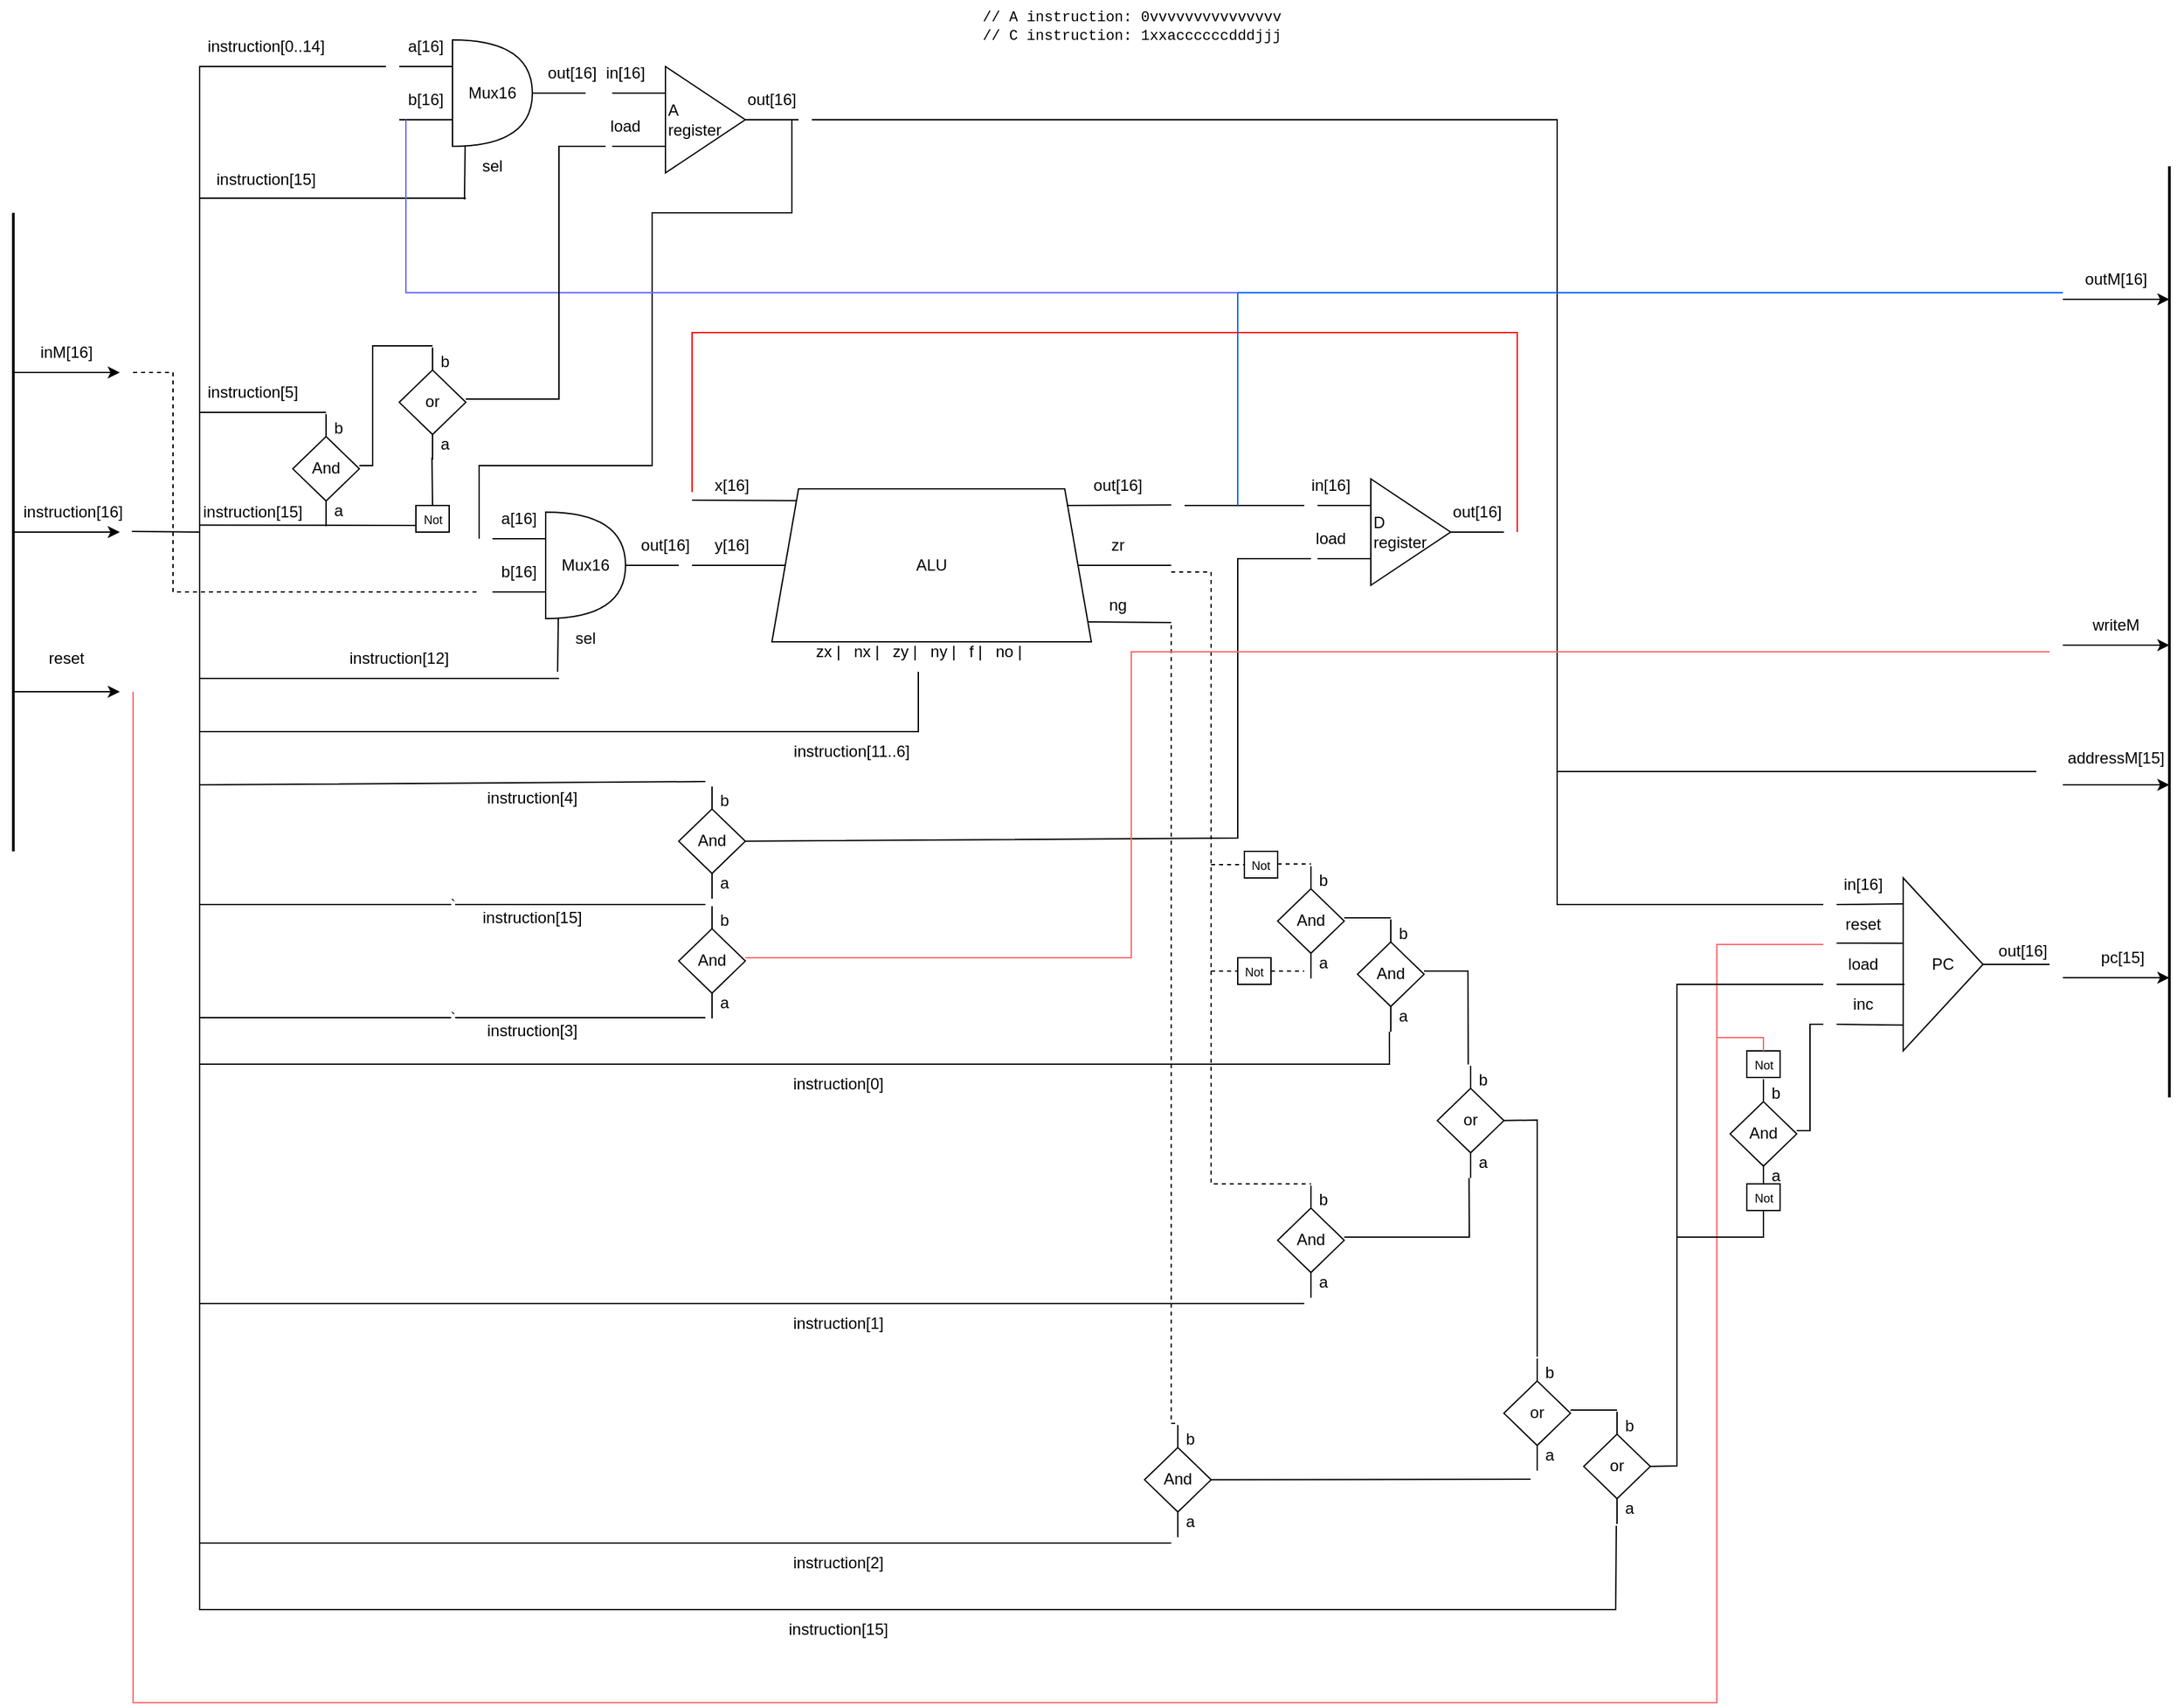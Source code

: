 <mxfile version="25.0.2">
  <diagram name="Page-1" id="otEGZbcuj6zzYRcHvmo2">
    <mxGraphModel dx="2258" dy="1649" grid="1" gridSize="10" guides="1" tooltips="1" connect="1" arrows="1" fold="1" page="0" pageScale="1" pageWidth="850" pageHeight="1100" math="0" shadow="0">
      <root>
        <mxCell id="0" />
        <mxCell id="1" parent="0" />
        <mxCell id="Y7hhoJTVe6BPz_TUXUCj-2" value="" style="endArrow=none;html=1;rounded=0;strokeWidth=2;" parent="1" edge="1">
          <mxGeometry width="50" height="50" relative="1" as="geometry">
            <mxPoint x="220" y="680" as="sourcePoint" />
            <mxPoint x="220" y="200" as="targetPoint" />
          </mxGeometry>
        </mxCell>
        <mxCell id="Y7hhoJTVe6BPz_TUXUCj-3" value="" style="endArrow=classic;html=1;rounded=0;" parent="1" edge="1">
          <mxGeometry width="50" height="50" relative="1" as="geometry">
            <mxPoint x="220" y="320" as="sourcePoint" />
            <mxPoint x="300" y="320" as="targetPoint" />
          </mxGeometry>
        </mxCell>
        <mxCell id="Y7hhoJTVe6BPz_TUXUCj-4" value="inM[16]" style="text;html=1;align=center;verticalAlign=middle;whiteSpace=wrap;rounded=0;" parent="1" vertex="1">
          <mxGeometry x="230" y="290" width="60" height="30" as="geometry" />
        </mxCell>
        <mxCell id="Y7hhoJTVe6BPz_TUXUCj-5" value="" style="endArrow=classic;html=1;rounded=0;" parent="1" edge="1">
          <mxGeometry width="50" height="50" relative="1" as="geometry">
            <mxPoint x="220" y="440" as="sourcePoint" />
            <mxPoint x="300" y="440" as="targetPoint" />
          </mxGeometry>
        </mxCell>
        <mxCell id="Y7hhoJTVe6BPz_TUXUCj-6" value="instruction[16]" style="text;html=1;align=center;verticalAlign=middle;whiteSpace=wrap;rounded=0;" parent="1" vertex="1">
          <mxGeometry x="210" y="410" width="110" height="30" as="geometry" />
        </mxCell>
        <mxCell id="Y7hhoJTVe6BPz_TUXUCj-7" value="" style="endArrow=classic;html=1;rounded=0;" parent="1" edge="1">
          <mxGeometry width="50" height="50" relative="1" as="geometry">
            <mxPoint x="220" y="560" as="sourcePoint" />
            <mxPoint x="300" y="560" as="targetPoint" />
          </mxGeometry>
        </mxCell>
        <mxCell id="Y7hhoJTVe6BPz_TUXUCj-8" value="reset" style="text;html=1;align=center;verticalAlign=middle;whiteSpace=wrap;rounded=0;" parent="1" vertex="1">
          <mxGeometry x="230" y="520" width="60" height="30" as="geometry" />
        </mxCell>
        <mxCell id="Y7hhoJTVe6BPz_TUXUCj-10" value="" style="endArrow=none;html=1;rounded=0;strokeWidth=2;" parent="1" edge="1">
          <mxGeometry width="50" height="50" relative="1" as="geometry">
            <mxPoint x="1840" y="165" as="sourcePoint" />
            <mxPoint x="1840" y="865" as="targetPoint" />
          </mxGeometry>
        </mxCell>
        <mxCell id="Y7hhoJTVe6BPz_TUXUCj-11" value="" style="endArrow=classic;html=1;rounded=0;" parent="1" edge="1">
          <mxGeometry width="50" height="50" relative="1" as="geometry">
            <mxPoint x="1760" y="265" as="sourcePoint" />
            <mxPoint x="1840" y="265" as="targetPoint" />
          </mxGeometry>
        </mxCell>
        <mxCell id="Y7hhoJTVe6BPz_TUXUCj-12" value="outM[16]" style="text;html=1;align=center;verticalAlign=middle;whiteSpace=wrap;rounded=0;direction=west;" parent="1" vertex="1">
          <mxGeometry x="1770" y="235" width="60" height="30" as="geometry" />
        </mxCell>
        <mxCell id="Y7hhoJTVe6BPz_TUXUCj-13" value="" style="endArrow=classic;html=1;rounded=0;" parent="1" edge="1">
          <mxGeometry width="50" height="50" relative="1" as="geometry">
            <mxPoint x="1760" y="525" as="sourcePoint" />
            <mxPoint x="1840" y="525" as="targetPoint" />
          </mxGeometry>
        </mxCell>
        <mxCell id="Y7hhoJTVe6BPz_TUXUCj-14" value="writeM" style="text;html=1;align=center;verticalAlign=middle;whiteSpace=wrap;rounded=0;direction=west;" parent="1" vertex="1">
          <mxGeometry x="1760" y="495" width="80" height="30" as="geometry" />
        </mxCell>
        <mxCell id="Y7hhoJTVe6BPz_TUXUCj-15" value="" style="endArrow=classic;html=1;rounded=0;" parent="1" edge="1">
          <mxGeometry width="50" height="50" relative="1" as="geometry">
            <mxPoint x="1760" y="630" as="sourcePoint" />
            <mxPoint x="1840" y="630" as="targetPoint" />
          </mxGeometry>
        </mxCell>
        <mxCell id="Y7hhoJTVe6BPz_TUXUCj-16" value="addressM[15]" style="text;html=1;align=center;verticalAlign=middle;whiteSpace=wrap;rounded=0;direction=west;" parent="1" vertex="1">
          <mxGeometry x="1750" y="595" width="100" height="30" as="geometry" />
        </mxCell>
        <mxCell id="Y7hhoJTVe6BPz_TUXUCj-17" value="" style="endArrow=classic;html=1;rounded=0;" parent="1" edge="1">
          <mxGeometry width="50" height="50" relative="1" as="geometry">
            <mxPoint x="1760" y="775" as="sourcePoint" />
            <mxPoint x="1840" y="775" as="targetPoint" />
          </mxGeometry>
        </mxCell>
        <mxCell id="Y7hhoJTVe6BPz_TUXUCj-18" value="pc[15]" style="text;html=1;align=center;verticalAlign=middle;whiteSpace=wrap;rounded=0;direction=west;" parent="1" vertex="1">
          <mxGeometry x="1775" y="745" width="60" height="30" as="geometry" />
        </mxCell>
        <mxCell id="Y7hhoJTVe6BPz_TUXUCj-19" value="&lt;div&gt;&amp;nbsp; &amp;nbsp; // A instruction: 0vvvvvvvvvvvvvvv&lt;/div&gt;&lt;div&gt;&amp;nbsp; &amp;nbsp; // C instruction: 1xxaccccccdddjjj&lt;/div&gt;" style="text;html=1;align=left;verticalAlign=middle;resizable=0;points=[];autosize=1;strokeColor=none;fillColor=none;fontFamily=Courier New;fontStyle=0;fontSize=11;" parent="1" vertex="1">
          <mxGeometry x="920" y="40" width="270" height="40" as="geometry" />
        </mxCell>
        <mxCell id="Y7hhoJTVe6BPz_TUXUCj-28" value="" style="group;movable=1;resizable=1;rotatable=1;deletable=1;editable=1;locked=0;connectable=1;" parent="1" vertex="1" connectable="0">
          <mxGeometry x="1180" y="390" width="170" height="90" as="geometry" />
        </mxCell>
        <mxCell id="Y7hhoJTVe6BPz_TUXUCj-20" value="D&amp;nbsp;&lt;div&gt;register&lt;/div&gt;" style="triangle;whiteSpace=wrap;html=1;align=left;container=0;movable=1;resizable=1;rotatable=1;deletable=1;editable=1;locked=0;connectable=1;" parent="Y7hhoJTVe6BPz_TUXUCj-28" vertex="1">
          <mxGeometry x="60" y="10" width="60" height="80" as="geometry" />
        </mxCell>
        <mxCell id="Y7hhoJTVe6BPz_TUXUCj-21" value="" style="endArrow=none;html=1;rounded=0;entryX=0;entryY=0.25;entryDx=0;entryDy=0;movable=1;resizable=1;rotatable=1;deletable=1;editable=1;locked=0;connectable=1;" parent="Y7hhoJTVe6BPz_TUXUCj-28" target="Y7hhoJTVe6BPz_TUXUCj-20" edge="1">
          <mxGeometry width="50" height="50" relative="1" as="geometry">
            <mxPoint x="20" y="30" as="sourcePoint" />
            <mxPoint x="90" y="120" as="targetPoint" />
          </mxGeometry>
        </mxCell>
        <mxCell id="Y7hhoJTVe6BPz_TUXUCj-22" value="" style="endArrow=none;html=1;rounded=0;entryX=0;entryY=0.75;entryDx=0;entryDy=0;movable=1;resizable=1;rotatable=1;deletable=1;editable=1;locked=0;connectable=1;" parent="Y7hhoJTVe6BPz_TUXUCj-28" target="Y7hhoJTVe6BPz_TUXUCj-20" edge="1">
          <mxGeometry width="50" height="50" relative="1" as="geometry">
            <mxPoint x="20" y="70" as="sourcePoint" />
            <mxPoint x="70" y="40" as="targetPoint" />
          </mxGeometry>
        </mxCell>
        <mxCell id="Y7hhoJTVe6BPz_TUXUCj-24" value="" style="endArrow=none;html=1;rounded=0;entryX=1;entryY=0.5;entryDx=0;entryDy=0;movable=1;resizable=1;rotatable=1;deletable=1;editable=1;locked=0;connectable=1;" parent="Y7hhoJTVe6BPz_TUXUCj-28" target="Y7hhoJTVe6BPz_TUXUCj-20" edge="1">
          <mxGeometry width="50" height="50" relative="1" as="geometry">
            <mxPoint x="160" y="50" as="sourcePoint" />
            <mxPoint x="100" y="80" as="targetPoint" />
          </mxGeometry>
        </mxCell>
        <mxCell id="Y7hhoJTVe6BPz_TUXUCj-25" value="in&lt;span style=&quot;background-color: initial;&quot;&gt;[16]&lt;/span&gt;" style="text;html=1;align=center;verticalAlign=middle;whiteSpace=wrap;rounded=0;movable=1;resizable=1;rotatable=1;deletable=1;editable=1;locked=0;connectable=1;" parent="Y7hhoJTVe6BPz_TUXUCj-28" vertex="1">
          <mxGeometry width="60" height="30" as="geometry" />
        </mxCell>
        <mxCell id="Y7hhoJTVe6BPz_TUXUCj-26" value="out[16]" style="text;html=1;align=center;verticalAlign=middle;whiteSpace=wrap;rounded=0;movable=1;resizable=1;rotatable=1;deletable=1;editable=1;locked=0;connectable=1;" parent="Y7hhoJTVe6BPz_TUXUCj-28" vertex="1">
          <mxGeometry x="110" y="20" width="60" height="30" as="geometry" />
        </mxCell>
        <mxCell id="Y7hhoJTVe6BPz_TUXUCj-27" value="load" style="text;html=1;align=center;verticalAlign=middle;whiteSpace=wrap;rounded=0;movable=1;resizable=1;rotatable=1;deletable=1;editable=1;locked=0;connectable=1;" parent="Y7hhoJTVe6BPz_TUXUCj-28" vertex="1">
          <mxGeometry y="40" width="60" height="30" as="geometry" />
        </mxCell>
        <mxCell id="Y7hhoJTVe6BPz_TUXUCj-43" value="" style="group" parent="1" vertex="1" connectable="0">
          <mxGeometry x="730" y="390" width="360" height="155" as="geometry" />
        </mxCell>
        <mxCell id="Y7hhoJTVe6BPz_TUXUCj-29" value="ALU" style="shape=trapezoid;perimeter=trapezoidPerimeter;whiteSpace=wrap;html=1;fixedSize=1;" parent="Y7hhoJTVe6BPz_TUXUCj-43" vertex="1">
          <mxGeometry x="60" y="17.5" width="240" height="115" as="geometry" />
        </mxCell>
        <mxCell id="Y7hhoJTVe6BPz_TUXUCj-30" value="" style="endArrow=none;html=1;rounded=0;entryX=0;entryY=0;entryDx=0;entryDy=0;" parent="Y7hhoJTVe6BPz_TUXUCj-43" target="Y7hhoJTVe6BPz_TUXUCj-29" edge="1">
          <mxGeometry width="50" height="50" relative="1" as="geometry">
            <mxPoint y="26" as="sourcePoint" />
            <mxPoint x="50" y="10" as="targetPoint" />
          </mxGeometry>
        </mxCell>
        <mxCell id="Y7hhoJTVe6BPz_TUXUCj-31" value="" style="endArrow=none;html=1;rounded=0;entryX=0;entryY=0.5;entryDx=0;entryDy=0;" parent="Y7hhoJTVe6BPz_TUXUCj-43" target="Y7hhoJTVe6BPz_TUXUCj-29" edge="1">
          <mxGeometry width="50" height="50" relative="1" as="geometry">
            <mxPoint y="75" as="sourcePoint" />
            <mxPoint x="88" y="36" as="targetPoint" />
          </mxGeometry>
        </mxCell>
        <mxCell id="Y7hhoJTVe6BPz_TUXUCj-32" value="x[16]" style="text;html=1;align=center;verticalAlign=middle;whiteSpace=wrap;rounded=0;" parent="Y7hhoJTVe6BPz_TUXUCj-43" vertex="1">
          <mxGeometry width="60" height="30" as="geometry" />
        </mxCell>
        <mxCell id="Y7hhoJTVe6BPz_TUXUCj-33" value="y[16]" style="text;html=1;align=center;verticalAlign=middle;whiteSpace=wrap;rounded=0;" parent="Y7hhoJTVe6BPz_TUXUCj-43" vertex="1">
          <mxGeometry y="45" width="60" height="30" as="geometry" />
        </mxCell>
        <mxCell id="Y7hhoJTVe6BPz_TUXUCj-34" value="zx |&amp;nbsp; &amp;nbsp;nx |&amp;nbsp; &amp;nbsp;zy |&amp;nbsp; &amp;nbsp;ny |&amp;nbsp; &amp;nbsp;f&amp;nbsp;&lt;span style=&quot;background-color: initial;&quot;&gt;|&amp;nbsp; &amp;nbsp;no |&lt;/span&gt;" style="text;html=1;align=center;verticalAlign=middle;resizable=0;points=[];autosize=1;strokeColor=none;fillColor=none;" parent="Y7hhoJTVe6BPz_TUXUCj-43" vertex="1">
          <mxGeometry x="80" y="125" width="180" height="30" as="geometry" />
        </mxCell>
        <mxCell id="Y7hhoJTVe6BPz_TUXUCj-35" value="" style="endArrow=none;html=1;rounded=0;entryX=1;entryY=0;entryDx=0;entryDy=0;" parent="Y7hhoJTVe6BPz_TUXUCj-43" edge="1">
          <mxGeometry width="50" height="50" relative="1" as="geometry">
            <mxPoint x="360" y="29.65" as="sourcePoint" />
            <mxPoint x="281.538" y="29.996" as="targetPoint" />
          </mxGeometry>
        </mxCell>
        <mxCell id="Y7hhoJTVe6BPz_TUXUCj-36" value="" style="endArrow=none;html=1;rounded=0;entryX=1;entryY=0.5;entryDx=0;entryDy=0;" parent="Y7hhoJTVe6BPz_TUXUCj-43" target="Y7hhoJTVe6BPz_TUXUCj-29" edge="1">
          <mxGeometry width="50" height="50" relative="1" as="geometry">
            <mxPoint x="360" y="75" as="sourcePoint" />
            <mxPoint x="320" y="70" as="targetPoint" />
            <Array as="points">
              <mxPoint x="320" y="75" />
            </Array>
          </mxGeometry>
        </mxCell>
        <mxCell id="Y7hhoJTVe6BPz_TUXUCj-38" value="" style="endArrow=none;html=1;rounded=0;entryX=0.991;entryY=0.87;entryDx=0;entryDy=0;entryPerimeter=0;" parent="Y7hhoJTVe6BPz_TUXUCj-43" target="Y7hhoJTVe6BPz_TUXUCj-29" edge="1">
          <mxGeometry width="50" height="50" relative="1" as="geometry">
            <mxPoint x="360" y="118" as="sourcePoint" />
            <mxPoint x="240" y="20" as="targetPoint" />
          </mxGeometry>
        </mxCell>
        <mxCell id="Y7hhoJTVe6BPz_TUXUCj-39" value="out[16]" style="text;html=1;align=center;verticalAlign=middle;whiteSpace=wrap;rounded=0;" parent="Y7hhoJTVe6BPz_TUXUCj-43" vertex="1">
          <mxGeometry x="290" width="60" height="30" as="geometry" />
        </mxCell>
        <mxCell id="Y7hhoJTVe6BPz_TUXUCj-40" value="zr" style="text;html=1;align=center;verticalAlign=middle;whiteSpace=wrap;rounded=0;movable=1;resizable=1;rotatable=1;deletable=1;editable=1;locked=0;connectable=1;" parent="Y7hhoJTVe6BPz_TUXUCj-43" vertex="1">
          <mxGeometry x="290" y="45" width="60" height="30" as="geometry" />
        </mxCell>
        <mxCell id="Y7hhoJTVe6BPz_TUXUCj-41" value="ng" style="text;html=1;align=center;verticalAlign=middle;whiteSpace=wrap;rounded=0;movable=1;resizable=1;rotatable=1;deletable=1;editable=1;locked=0;connectable=1;" parent="Y7hhoJTVe6BPz_TUXUCj-43" vertex="1">
          <mxGeometry x="290" y="90" width="60" height="30" as="geometry" />
        </mxCell>
        <mxCell id="Y7hhoJTVe6BPz_TUXUCj-49" value="" style="endArrow=none;html=1;rounded=0;exitX=0.901;exitY=0.982;exitDx=0;exitDy=0;exitPerimeter=0;" parent="1" source="Y7hhoJTVe6BPz_TUXUCj-6" target="Y7hhoJTVe6BPz_TUXUCj-34" edge="1">
          <mxGeometry width="50" height="50" relative="1" as="geometry">
            <mxPoint x="400" y="440" as="sourcePoint" />
            <mxPoint x="890" y="560" as="targetPoint" />
            <Array as="points">
              <mxPoint x="360" y="440" />
              <mxPoint x="360" y="590" />
              <mxPoint x="900" y="590" />
            </Array>
          </mxGeometry>
        </mxCell>
        <mxCell id="Y7hhoJTVe6BPz_TUXUCj-50" value="instruction[11..6]" style="text;html=1;align=center;verticalAlign=middle;whiteSpace=wrap;rounded=0;" parent="1" vertex="1">
          <mxGeometry x="820" y="590" width="60" height="30" as="geometry" />
        </mxCell>
        <mxCell id="Y7hhoJTVe6BPz_TUXUCj-52" value="instruction[4]" style="text;html=1;align=center;verticalAlign=middle;whiteSpace=wrap;rounded=0;" parent="1" vertex="1">
          <mxGeometry x="580" y="625" width="60" height="30" as="geometry" />
        </mxCell>
        <mxCell id="Y7hhoJTVe6BPz_TUXUCj-53" value="" style="endArrow=none;html=1;rounded=0;strokeColor=#ff0000;entryX=1;entryY=1;entryDx=0;entryDy=0;" parent="1" target="Y7hhoJTVe6BPz_TUXUCj-26" edge="1">
          <mxGeometry width="50" height="50" relative="1" as="geometry">
            <mxPoint x="730" y="410" as="sourcePoint" />
            <mxPoint x="1360" y="440" as="targetPoint" />
            <Array as="points">
              <mxPoint x="730" y="290" />
              <mxPoint x="1350" y="290" />
            </Array>
          </mxGeometry>
        </mxCell>
        <mxCell id="Y7hhoJTVe6BPz_TUXUCj-68" value="" style="group" parent="1" vertex="1" connectable="0">
          <mxGeometry x="1580" y="690" width="180" height="140" as="geometry" />
        </mxCell>
        <mxCell id="Y7hhoJTVe6BPz_TUXUCj-56" value="PC" style="triangle;whiteSpace=wrap;html=1;align=center;container=0;movable=1;resizable=1;rotatable=1;deletable=1;editable=1;locked=0;connectable=1;" parent="Y7hhoJTVe6BPz_TUXUCj-68" vertex="1">
          <mxGeometry x="60" y="10" width="60" height="130" as="geometry" />
        </mxCell>
        <mxCell id="Y7hhoJTVe6BPz_TUXUCj-57" value="" style="endArrow=none;html=1;rounded=0;movable=1;resizable=1;rotatable=1;deletable=1;editable=1;locked=0;connectable=1;entryX=0.009;entryY=0.15;entryDx=0;entryDy=0;entryPerimeter=0;" parent="Y7hhoJTVe6BPz_TUXUCj-68" target="Y7hhoJTVe6BPz_TUXUCj-56" edge="1">
          <mxGeometry width="50" height="50" relative="1" as="geometry">
            <mxPoint x="10" y="30" as="sourcePoint" />
            <mxPoint x="61" y="32" as="targetPoint" />
          </mxGeometry>
        </mxCell>
        <mxCell id="Y7hhoJTVe6BPz_TUXUCj-58" value="" style="endArrow=none;html=1;rounded=0;entryX=0.007;entryY=0.851;entryDx=0;entryDy=0;movable=1;resizable=1;rotatable=1;deletable=1;editable=1;locked=0;connectable=1;entryPerimeter=0;" parent="Y7hhoJTVe6BPz_TUXUCj-68" target="Y7hhoJTVe6BPz_TUXUCj-56" edge="1">
          <mxGeometry width="50" height="50" relative="1" as="geometry">
            <mxPoint x="10" y="120" as="sourcePoint" />
            <mxPoint x="70" y="40" as="targetPoint" />
          </mxGeometry>
        </mxCell>
        <mxCell id="Y7hhoJTVe6BPz_TUXUCj-59" value="" style="endArrow=none;html=1;rounded=0;entryX=1;entryY=0.5;entryDx=0;entryDy=0;movable=1;resizable=1;rotatable=1;deletable=1;editable=1;locked=0;connectable=1;" parent="Y7hhoJTVe6BPz_TUXUCj-68" target="Y7hhoJTVe6BPz_TUXUCj-56" edge="1">
          <mxGeometry width="50" height="50" relative="1" as="geometry">
            <mxPoint x="170" y="75" as="sourcePoint" />
            <mxPoint x="100" y="80" as="targetPoint" />
          </mxGeometry>
        </mxCell>
        <mxCell id="Y7hhoJTVe6BPz_TUXUCj-60" value="in&lt;span style=&quot;background-color: initial;&quot;&gt;[16]&lt;/span&gt;" style="text;html=1;align=center;verticalAlign=middle;whiteSpace=wrap;rounded=0;movable=1;resizable=1;rotatable=1;deletable=1;editable=1;locked=0;connectable=1;" parent="Y7hhoJTVe6BPz_TUXUCj-68" vertex="1">
          <mxGeometry width="60" height="30" as="geometry" />
        </mxCell>
        <mxCell id="Y7hhoJTVe6BPz_TUXUCj-61" value="out[16]" style="text;html=1;align=center;verticalAlign=middle;whiteSpace=wrap;rounded=0;movable=1;resizable=1;rotatable=1;deletable=1;editable=1;locked=0;connectable=1;" parent="Y7hhoJTVe6BPz_TUXUCj-68" vertex="1">
          <mxGeometry x="120" y="50" width="60" height="30" as="geometry" />
        </mxCell>
        <mxCell id="Y7hhoJTVe6BPz_TUXUCj-62" value="load" style="text;html=1;align=center;verticalAlign=middle;whiteSpace=wrap;rounded=0;movable=1;resizable=1;rotatable=1;deletable=1;editable=1;locked=0;connectable=1;" parent="Y7hhoJTVe6BPz_TUXUCj-68" vertex="1">
          <mxGeometry y="60" width="60" height="30" as="geometry" />
        </mxCell>
        <mxCell id="Y7hhoJTVe6BPz_TUXUCj-64" value="" style="endArrow=none;html=1;rounded=0;entryX=-0.009;entryY=0.378;entryDx=0;entryDy=0;entryPerimeter=0;" parent="Y7hhoJTVe6BPz_TUXUCj-68" target="Y7hhoJTVe6BPz_TUXUCj-56" edge="1">
          <mxGeometry width="50" height="50" relative="1" as="geometry">
            <mxPoint x="10" y="59" as="sourcePoint" />
            <mxPoint x="130" y="60" as="targetPoint" />
          </mxGeometry>
        </mxCell>
        <mxCell id="Y7hhoJTVe6BPz_TUXUCj-65" value="" style="endArrow=none;html=1;rounded=0;" parent="Y7hhoJTVe6BPz_TUXUCj-68" edge="1">
          <mxGeometry width="50" height="50" relative="1" as="geometry">
            <mxPoint x="10" y="90" as="sourcePoint" />
            <mxPoint x="61" y="90" as="targetPoint" />
          </mxGeometry>
        </mxCell>
        <mxCell id="Y7hhoJTVe6BPz_TUXUCj-66" value="reset" style="text;html=1;align=center;verticalAlign=middle;whiteSpace=wrap;rounded=0;movable=1;resizable=1;rotatable=1;deletable=1;editable=1;locked=0;connectable=1;" parent="Y7hhoJTVe6BPz_TUXUCj-68" vertex="1">
          <mxGeometry y="30" width="60" height="30" as="geometry" />
        </mxCell>
        <mxCell id="Y7hhoJTVe6BPz_TUXUCj-67" value="inc" style="text;html=1;align=center;verticalAlign=middle;whiteSpace=wrap;rounded=0;movable=1;resizable=1;rotatable=1;deletable=1;editable=1;locked=0;connectable=1;" parent="Y7hhoJTVe6BPz_TUXUCj-68" vertex="1">
          <mxGeometry y="90" width="60" height="30" as="geometry" />
        </mxCell>
        <mxCell id="Y7hhoJTVe6BPz_TUXUCj-83" value="" style="endArrow=none;html=1;rounded=0;entryX=1;entryY=1;entryDx=0;entryDy=0;" parent="1" target="Y7hhoJTVe6BPz_TUXUCj-111" edge="1">
          <mxGeometry width="50" height="50" relative="1" as="geometry">
            <mxPoint x="1740" y="620" as="sourcePoint" />
            <mxPoint x="800" y="240" as="targetPoint" />
            <Array as="points">
              <mxPoint x="1380" y="620" />
              <mxPoint x="1380" y="130" />
            </Array>
          </mxGeometry>
        </mxCell>
        <mxCell id="Y7hhoJTVe6BPz_TUXUCj-84" value="" style="endArrow=none;html=1;rounded=0;" parent="1" edge="1">
          <mxGeometry width="50" height="50" relative="1" as="geometry">
            <mxPoint x="360" y="188.95" as="sourcePoint" />
            <mxPoint x="560" y="188.95" as="targetPoint" />
          </mxGeometry>
        </mxCell>
        <mxCell id="Y7hhoJTVe6BPz_TUXUCj-85" value="instruction[15&lt;span style=&quot;background-color: initial;&quot;&gt;]&lt;/span&gt;" style="text;html=1;align=center;verticalAlign=middle;whiteSpace=wrap;rounded=0;" parent="1" vertex="1">
          <mxGeometry x="380" y="160" width="60" height="30" as="geometry" />
        </mxCell>
        <mxCell id="Y7hhoJTVe6BPz_TUXUCj-86" value="" style="endArrow=none;html=1;rounded=0;entryX=0;entryY=1;entryDx=0;entryDy=0;" parent="1" edge="1" target="2mrpT5TsffnAwhxBwvwQ-130">
          <mxGeometry width="50" height="50" relative="1" as="geometry">
            <mxPoint x="360" y="440" as="sourcePoint" />
            <mxPoint x="460" y="220" as="targetPoint" />
            <Array as="points">
              <mxPoint x="360" y="90" />
            </Array>
          </mxGeometry>
        </mxCell>
        <mxCell id="Y7hhoJTVe6BPz_TUXUCj-87" value="instruction[0..14&lt;span style=&quot;background-color: initial;&quot;&gt;]&lt;/span&gt;" style="text;html=1;align=center;verticalAlign=middle;whiteSpace=wrap;rounded=0;" parent="1" vertex="1">
          <mxGeometry x="380" y="60" width="60" height="30" as="geometry" />
        </mxCell>
        <mxCell id="Y7hhoJTVe6BPz_TUXUCj-88" value="" style="group" parent="1" vertex="1" connectable="0">
          <mxGeometry x="570" y="415" width="170" height="130" as="geometry" />
        </mxCell>
        <mxCell id="Y7hhoJTVe6BPz_TUXUCj-89" value="Mux16" style="shape=or;whiteSpace=wrap;html=1;direction=east;" parent="Y7hhoJTVe6BPz_TUXUCj-88" vertex="1">
          <mxGeometry x="50" y="10" width="60" height="80" as="geometry" />
        </mxCell>
        <mxCell id="Y7hhoJTVe6BPz_TUXUCj-90" value="" style="endArrow=none;html=1;rounded=0;entryX=0;entryY=0.25;entryDx=0;entryDy=0;entryPerimeter=0;" parent="Y7hhoJTVe6BPz_TUXUCj-88" target="Y7hhoJTVe6BPz_TUXUCj-89" edge="1">
          <mxGeometry width="50" height="50" relative="1" as="geometry">
            <mxPoint x="10" y="30" as="sourcePoint" />
            <mxPoint x="110" y="150" as="targetPoint" />
          </mxGeometry>
        </mxCell>
        <mxCell id="Y7hhoJTVe6BPz_TUXUCj-91" value="" style="endArrow=none;html=1;rounded=0;entryX=0;entryY=0.75;entryDx=0;entryDy=0;entryPerimeter=0;" parent="Y7hhoJTVe6BPz_TUXUCj-88" target="Y7hhoJTVe6BPz_TUXUCj-89" edge="1">
          <mxGeometry width="50" height="50" relative="1" as="geometry">
            <mxPoint x="10" y="70" as="sourcePoint" />
            <mxPoint x="110" y="150" as="targetPoint" />
          </mxGeometry>
        </mxCell>
        <mxCell id="Y7hhoJTVe6BPz_TUXUCj-92" value="" style="endArrow=none;html=1;rounded=0;entryX=0.158;entryY=0.993;entryDx=0;entryDy=0;entryPerimeter=0;" parent="Y7hhoJTVe6BPz_TUXUCj-88" target="Y7hhoJTVe6BPz_TUXUCj-89" edge="1">
          <mxGeometry width="50" height="50" relative="1" as="geometry">
            <mxPoint x="59" y="130" as="sourcePoint" />
            <mxPoint x="110" y="150" as="targetPoint" />
          </mxGeometry>
        </mxCell>
        <mxCell id="Y7hhoJTVe6BPz_TUXUCj-93" value="" style="endArrow=none;html=1;rounded=0;entryX=1;entryY=0.5;entryDx=0;entryDy=0;entryPerimeter=0;" parent="Y7hhoJTVe6BPz_TUXUCj-88" target="Y7hhoJTVe6BPz_TUXUCj-89" edge="1">
          <mxGeometry width="50" height="50" relative="1" as="geometry">
            <mxPoint x="150" y="50" as="sourcePoint" />
            <mxPoint x="110" y="150" as="targetPoint" />
          </mxGeometry>
        </mxCell>
        <mxCell id="Y7hhoJTVe6BPz_TUXUCj-94" value="a[16]" style="text;html=1;align=center;verticalAlign=middle;whiteSpace=wrap;rounded=0;" parent="Y7hhoJTVe6BPz_TUXUCj-88" vertex="1">
          <mxGeometry width="60" height="30" as="geometry" />
        </mxCell>
        <mxCell id="Y7hhoJTVe6BPz_TUXUCj-95" value="b[16]" style="text;html=1;align=center;verticalAlign=middle;whiteSpace=wrap;rounded=0;" parent="Y7hhoJTVe6BPz_TUXUCj-88" vertex="1">
          <mxGeometry y="40" width="60" height="30" as="geometry" />
        </mxCell>
        <mxCell id="Y7hhoJTVe6BPz_TUXUCj-96" value="sel" style="text;html=1;align=center;verticalAlign=middle;whiteSpace=wrap;rounded=0;" parent="Y7hhoJTVe6BPz_TUXUCj-88" vertex="1">
          <mxGeometry x="50" y="90" width="60" height="30" as="geometry" />
        </mxCell>
        <mxCell id="Y7hhoJTVe6BPz_TUXUCj-97" value="out[16]" style="text;html=1;align=center;verticalAlign=middle;whiteSpace=wrap;rounded=0;" parent="Y7hhoJTVe6BPz_TUXUCj-88" vertex="1">
          <mxGeometry x="110" y="20" width="60" height="30" as="geometry" />
        </mxCell>
        <mxCell id="Y7hhoJTVe6BPz_TUXUCj-98" value="" style="endArrow=none;html=1;rounded=0;" parent="1" edge="1">
          <mxGeometry width="50" height="50" relative="1" as="geometry">
            <mxPoint x="630" y="550" as="sourcePoint" />
            <mxPoint x="360" y="550" as="targetPoint" />
            <Array as="points">
              <mxPoint x="480" y="550" />
            </Array>
          </mxGeometry>
        </mxCell>
        <mxCell id="Y7hhoJTVe6BPz_TUXUCj-99" value="instruction[12&lt;span style=&quot;background-color: initial;&quot;&gt;]&lt;/span&gt;" style="text;html=1;align=center;verticalAlign=middle;whiteSpace=wrap;rounded=0;" parent="1" vertex="1">
          <mxGeometry x="480" y="520" width="60" height="30" as="geometry" />
        </mxCell>
        <mxCell id="Y7hhoJTVe6BPz_TUXUCj-104" value="" style="endArrow=none;html=1;rounded=0;entryX=0;entryY=1;entryDx=0;entryDy=0;dashed=1;" parent="1" target="Y7hhoJTVe6BPz_TUXUCj-95" edge="1">
          <mxGeometry width="50" height="50" relative="1" as="geometry">
            <mxPoint x="310" y="320" as="sourcePoint" />
            <mxPoint x="560" y="440" as="targetPoint" />
            <Array as="points">
              <mxPoint x="340" y="320" />
              <mxPoint x="340" y="485" />
            </Array>
          </mxGeometry>
        </mxCell>
        <mxCell id="Y7hhoJTVe6BPz_TUXUCj-105" value="" style="group;movable=1;resizable=1;rotatable=1;deletable=1;editable=1;locked=0;connectable=1;" parent="1" vertex="1" connectable="0">
          <mxGeometry x="650" y="80" width="170" height="90" as="geometry" />
        </mxCell>
        <mxCell id="Y7hhoJTVe6BPz_TUXUCj-106" value="A&amp;nbsp;&lt;div&gt;register&lt;/div&gt;" style="triangle;whiteSpace=wrap;html=1;align=left;container=0;movable=1;resizable=1;rotatable=1;deletable=1;editable=1;locked=0;connectable=1;" parent="Y7hhoJTVe6BPz_TUXUCj-105" vertex="1">
          <mxGeometry x="60" y="10" width="60" height="80" as="geometry" />
        </mxCell>
        <mxCell id="Y7hhoJTVe6BPz_TUXUCj-107" value="" style="endArrow=none;html=1;rounded=0;entryX=0;entryY=0.25;entryDx=0;entryDy=0;movable=1;resizable=1;rotatable=1;deletable=1;editable=1;locked=0;connectable=1;" parent="Y7hhoJTVe6BPz_TUXUCj-105" target="Y7hhoJTVe6BPz_TUXUCj-106" edge="1">
          <mxGeometry width="50" height="50" relative="1" as="geometry">
            <mxPoint x="20" y="30" as="sourcePoint" />
            <mxPoint x="90" y="120" as="targetPoint" />
          </mxGeometry>
        </mxCell>
        <mxCell id="Y7hhoJTVe6BPz_TUXUCj-108" value="" style="endArrow=none;html=1;rounded=0;entryX=0;entryY=0.75;entryDx=0;entryDy=0;movable=1;resizable=1;rotatable=1;deletable=1;editable=1;locked=0;connectable=1;" parent="Y7hhoJTVe6BPz_TUXUCj-105" target="Y7hhoJTVe6BPz_TUXUCj-106" edge="1">
          <mxGeometry width="50" height="50" relative="1" as="geometry">
            <mxPoint x="20" y="70" as="sourcePoint" />
            <mxPoint x="70" y="40" as="targetPoint" />
          </mxGeometry>
        </mxCell>
        <mxCell id="Y7hhoJTVe6BPz_TUXUCj-109" value="" style="endArrow=none;html=1;rounded=0;entryX=1;entryY=0.5;entryDx=0;entryDy=0;movable=1;resizable=1;rotatable=1;deletable=1;editable=1;locked=0;connectable=1;" parent="Y7hhoJTVe6BPz_TUXUCj-105" target="Y7hhoJTVe6BPz_TUXUCj-106" edge="1">
          <mxGeometry width="50" height="50" relative="1" as="geometry">
            <mxPoint x="160" y="50" as="sourcePoint" />
            <mxPoint x="100" y="80" as="targetPoint" />
          </mxGeometry>
        </mxCell>
        <mxCell id="Y7hhoJTVe6BPz_TUXUCj-110" value="in&lt;span style=&quot;background-color: initial;&quot;&gt;[16]&lt;/span&gt;" style="text;html=1;align=center;verticalAlign=middle;whiteSpace=wrap;rounded=0;movable=1;resizable=1;rotatable=1;deletable=1;editable=1;locked=0;connectable=1;" parent="Y7hhoJTVe6BPz_TUXUCj-105" vertex="1">
          <mxGeometry width="60" height="30" as="geometry" />
        </mxCell>
        <mxCell id="Y7hhoJTVe6BPz_TUXUCj-111" value="out[16]" style="text;html=1;align=center;verticalAlign=middle;whiteSpace=wrap;rounded=0;movable=1;resizable=1;rotatable=1;deletable=1;editable=1;locked=0;connectable=1;" parent="Y7hhoJTVe6BPz_TUXUCj-105" vertex="1">
          <mxGeometry x="110" y="20" width="60" height="30" as="geometry" />
        </mxCell>
        <mxCell id="Y7hhoJTVe6BPz_TUXUCj-112" value="load" style="text;html=1;align=center;verticalAlign=middle;whiteSpace=wrap;rounded=0;movable=1;resizable=1;rotatable=1;deletable=1;editable=1;locked=0;connectable=1;" parent="Y7hhoJTVe6BPz_TUXUCj-105" vertex="1">
          <mxGeometry y="40" width="60" height="30" as="geometry" />
        </mxCell>
        <mxCell id="Y7hhoJTVe6BPz_TUXUCj-113" value="" style="endArrow=none;html=1;rounded=0;exitX=0;exitY=1;exitDx=0;exitDy=0;entryX=0.75;entryY=1;entryDx=0;entryDy=0;" parent="1" source="Y7hhoJTVe6BPz_TUXUCj-94" edge="1" target="Y7hhoJTVe6BPz_TUXUCj-111">
          <mxGeometry width="50" height="50" relative="1" as="geometry">
            <mxPoint x="500" y="400" as="sourcePoint" />
            <mxPoint x="720" y="240" as="targetPoint" />
            <Array as="points">
              <mxPoint x="570" y="390" />
              <mxPoint x="700" y="390" />
              <mxPoint x="700" y="200" />
              <mxPoint x="805" y="200" />
            </Array>
          </mxGeometry>
        </mxCell>
        <mxCell id="Y7hhoJTVe6BPz_TUXUCj-115" value="" style="endArrow=none;html=1;rounded=0;entryX=0;entryY=0;entryDx=0;entryDy=0;" parent="1" target="Y7hhoJTVe6BPz_TUXUCj-66" edge="1">
          <mxGeometry width="50" height="50" relative="1" as="geometry">
            <mxPoint x="1380" y="510" as="sourcePoint" />
            <mxPoint x="1300" y="470" as="targetPoint" />
            <Array as="points">
              <mxPoint x="1380" y="720" />
            </Array>
          </mxGeometry>
        </mxCell>
        <mxCell id="Y7hhoJTVe6BPz_TUXUCj-132" value="" style="endArrow=none;html=1;rounded=0;" parent="1" edge="1">
          <mxGeometry width="50" height="50" relative="1" as="geometry">
            <mxPoint x="1100" y="420" as="sourcePoint" />
            <mxPoint x="1190" y="420" as="targetPoint" />
          </mxGeometry>
        </mxCell>
        <mxCell id="Y7hhoJTVe6BPz_TUXUCj-133" value="" style="endArrow=none;html=1;rounded=0;strokeColor=#0062ff;" parent="1" edge="1">
          <mxGeometry width="50" height="50" relative="1" as="geometry">
            <mxPoint x="1760" y="260" as="sourcePoint" />
            <mxPoint x="1140" y="420" as="targetPoint" />
            <Array as="points">
              <mxPoint x="1140" y="260" />
            </Array>
          </mxGeometry>
        </mxCell>
        <mxCell id="2mrpT5TsffnAwhxBwvwQ-9" value="" style="group;movable=1;resizable=1;rotatable=1;deletable=1;editable=1;locked=0;connectable=1;" vertex="1" connectable="0" parent="1">
          <mxGeometry x="1230" y="730" width="50" height="80" as="geometry" />
        </mxCell>
        <mxCell id="2mrpT5TsffnAwhxBwvwQ-4" value="And" style="rhombus;whiteSpace=wrap;html=1;movable=1;resizable=1;rotatable=1;deletable=1;editable=1;locked=0;connectable=1;" vertex="1" parent="2mrpT5TsffnAwhxBwvwQ-9">
          <mxGeometry y="18.182" width="50" height="48.485" as="geometry" />
        </mxCell>
        <mxCell id="2mrpT5TsffnAwhxBwvwQ-5" value="a" style="text;html=1;align=center;verticalAlign=middle;resizable=1;points=[];autosize=1;strokeColor=none;fillColor=none;movable=1;rotatable=1;deletable=1;editable=1;locked=0;connectable=1;" vertex="1" parent="2mrpT5TsffnAwhxBwvwQ-9">
          <mxGeometry x="21.875" y="61.818" width="25" height="24" as="geometry" />
        </mxCell>
        <mxCell id="2mrpT5TsffnAwhxBwvwQ-6" value="b" style="text;html=1;align=center;verticalAlign=middle;resizable=1;points=[];autosize=1;strokeColor=none;fillColor=none;movable=1;rotatable=1;deletable=1;editable=1;locked=0;connectable=1;" vertex="1" parent="2mrpT5TsffnAwhxBwvwQ-9">
          <mxGeometry x="21.875" width="25" height="24" as="geometry" />
        </mxCell>
        <mxCell id="2mrpT5TsffnAwhxBwvwQ-7" value="" style="endArrow=none;html=1;rounded=0;exitX=0.5;exitY=0;exitDx=0;exitDy=0;movable=1;resizable=1;rotatable=1;deletable=1;editable=1;locked=0;connectable=1;" edge="1" parent="2mrpT5TsffnAwhxBwvwQ-9" source="2mrpT5TsffnAwhxBwvwQ-4">
          <mxGeometry width="50" height="50" relative="1" as="geometry">
            <mxPoint x="-3.125" y="-4.848" as="sourcePoint" />
            <mxPoint x="25" y="1.212" as="targetPoint" />
          </mxGeometry>
        </mxCell>
        <mxCell id="2mrpT5TsffnAwhxBwvwQ-8" value="" style="endArrow=none;html=1;rounded=0;entryX=0.5;entryY=1;entryDx=0;entryDy=0;movable=1;resizable=1;rotatable=1;deletable=1;editable=1;locked=0;connectable=1;" edge="1" parent="2mrpT5TsffnAwhxBwvwQ-9" target="2mrpT5TsffnAwhxBwvwQ-4">
          <mxGeometry width="50" height="50" relative="1" as="geometry">
            <mxPoint x="25" y="85.6" as="sourcePoint" />
            <mxPoint x="31.25" y="7.273" as="targetPoint" />
          </mxGeometry>
        </mxCell>
        <mxCell id="2mrpT5TsffnAwhxBwvwQ-43" value="" style="endArrow=none;html=1;rounded=0;entryX=0.5;entryY=0;entryDx=0;entryDy=0;" edge="1" parent="2mrpT5TsffnAwhxBwvwQ-9" target="2mrpT5TsffnAwhxBwvwQ-9">
          <mxGeometry width="50" height="50" relative="1" as="geometry">
            <mxPoint x="-10" as="sourcePoint" />
            <mxPoint x="15" as="targetPoint" />
          </mxGeometry>
        </mxCell>
        <mxCell id="2mrpT5TsffnAwhxBwvwQ-22" value="" style="endArrow=none;html=1;rounded=0;exitX=0.083;exitY=0.992;exitDx=0;exitDy=0;exitPerimeter=0;" edge="1" parent="1" source="2mrpT5TsffnAwhxBwvwQ-5">
          <mxGeometry width="50" height="50" relative="1" as="geometry">
            <mxPoint x="980" y="840" as="sourcePoint" />
            <mxPoint x="360" y="630" as="targetPoint" />
            <Array as="points">
              <mxPoint x="1254" y="840" />
              <mxPoint x="360" y="840" />
            </Array>
          </mxGeometry>
        </mxCell>
        <mxCell id="2mrpT5TsffnAwhxBwvwQ-23" value="instruction[0]" style="text;html=1;align=center;verticalAlign=middle;whiteSpace=wrap;rounded=0;" vertex="1" parent="1">
          <mxGeometry x="810" y="840" width="60" height="30" as="geometry" />
        </mxCell>
        <mxCell id="2mrpT5TsffnAwhxBwvwQ-25" value="" style="endArrow=none;html=1;rounded=0;dashed=1;entryX=0.5;entryY=0;entryDx=0;entryDy=0;" edge="1" parent="1" target="2mrpT5TsffnAwhxBwvwQ-52">
          <mxGeometry width="50" height="50" relative="1" as="geometry">
            <mxPoint x="1090" y="470" as="sourcePoint" />
            <mxPoint x="1120" y="1060" as="targetPoint" />
            <Array as="points">
              <mxPoint x="1120" y="470" />
              <mxPoint x="1120" y="930" />
            </Array>
          </mxGeometry>
        </mxCell>
        <mxCell id="2mrpT5TsffnAwhxBwvwQ-26" value="" style="endArrow=none;html=1;rounded=0;dashed=1;entryX=0.5;entryY=0;entryDx=0;entryDy=0;" edge="1" parent="1" target="2mrpT5TsffnAwhxBwvwQ-59">
          <mxGeometry width="50" height="50" relative="1" as="geometry">
            <mxPoint x="1090" y="510" as="sourcePoint" />
            <mxPoint x="1090" y="1060" as="targetPoint" />
            <Array as="points">
              <mxPoint x="1090" y="1110" />
            </Array>
          </mxGeometry>
        </mxCell>
        <mxCell id="2mrpT5TsffnAwhxBwvwQ-27" value="" style="group;movable=1;resizable=1;rotatable=1;deletable=1;editable=1;locked=0;connectable=1;" vertex="1" connectable="0" parent="1">
          <mxGeometry x="1170" y="690" width="50" height="80" as="geometry" />
        </mxCell>
        <mxCell id="2mrpT5TsffnAwhxBwvwQ-28" value="And" style="rhombus;whiteSpace=wrap;html=1;movable=1;resizable=1;rotatable=1;deletable=1;editable=1;locked=0;connectable=1;" vertex="1" parent="2mrpT5TsffnAwhxBwvwQ-27">
          <mxGeometry y="18.182" width="50" height="48.485" as="geometry" />
        </mxCell>
        <mxCell id="2mrpT5TsffnAwhxBwvwQ-29" value="a" style="text;html=1;align=center;verticalAlign=middle;resizable=1;points=[];autosize=1;strokeColor=none;fillColor=none;movable=1;rotatable=1;deletable=1;editable=1;locked=0;connectable=1;" vertex="1" parent="2mrpT5TsffnAwhxBwvwQ-27">
          <mxGeometry x="21.875" y="61.818" width="25" height="24" as="geometry" />
        </mxCell>
        <mxCell id="2mrpT5TsffnAwhxBwvwQ-30" value="b" style="text;html=1;align=center;verticalAlign=middle;resizable=1;points=[];autosize=1;strokeColor=none;fillColor=none;movable=1;rotatable=1;deletable=1;editable=1;locked=0;connectable=1;" vertex="1" parent="2mrpT5TsffnAwhxBwvwQ-27">
          <mxGeometry x="21.875" width="25" height="24" as="geometry" />
        </mxCell>
        <mxCell id="2mrpT5TsffnAwhxBwvwQ-31" value="" style="endArrow=none;html=1;rounded=0;exitX=0.5;exitY=0;exitDx=0;exitDy=0;movable=1;resizable=1;rotatable=1;deletable=1;editable=1;locked=0;connectable=1;" edge="1" parent="2mrpT5TsffnAwhxBwvwQ-27" source="2mrpT5TsffnAwhxBwvwQ-28">
          <mxGeometry width="50" height="50" relative="1" as="geometry">
            <mxPoint x="-3.125" y="-4.848" as="sourcePoint" />
            <mxPoint x="25" y="1.212" as="targetPoint" />
          </mxGeometry>
        </mxCell>
        <mxCell id="2mrpT5TsffnAwhxBwvwQ-32" value="" style="endArrow=none;html=1;rounded=0;entryX=0.5;entryY=1;entryDx=0;entryDy=0;movable=1;resizable=1;rotatable=1;deletable=1;editable=1;locked=0;connectable=1;" edge="1" parent="2mrpT5TsffnAwhxBwvwQ-27" target="2mrpT5TsffnAwhxBwvwQ-28">
          <mxGeometry width="50" height="50" relative="1" as="geometry">
            <mxPoint x="25" y="85.6" as="sourcePoint" />
            <mxPoint x="31.25" y="7.273" as="targetPoint" />
          </mxGeometry>
        </mxCell>
        <mxCell id="2mrpT5TsffnAwhxBwvwQ-36" value="&lt;font style=&quot;font-size: 9px;&quot;&gt;Not&lt;/font&gt;" style="rounded=0;whiteSpace=wrap;html=1;" vertex="1" parent="1">
          <mxGeometry x="1145" y="680" width="25" height="20" as="geometry" />
        </mxCell>
        <mxCell id="2mrpT5TsffnAwhxBwvwQ-37" value="&lt;font style=&quot;font-size: 9px;&quot;&gt;Not&lt;/font&gt;" style="rounded=0;whiteSpace=wrap;html=1;" vertex="1" parent="1">
          <mxGeometry x="1140" y="760" width="25" height="20" as="geometry" />
        </mxCell>
        <mxCell id="2mrpT5TsffnAwhxBwvwQ-39" value="" style="endArrow=none;html=1;rounded=0;entryX=0;entryY=0.5;entryDx=0;entryDy=0;dashed=1;" edge="1" parent="1" target="2mrpT5TsffnAwhxBwvwQ-37">
          <mxGeometry width="50" height="50" relative="1" as="geometry">
            <mxPoint x="1120" y="770" as="sourcePoint" />
            <mxPoint x="1000" y="780" as="targetPoint" />
          </mxGeometry>
        </mxCell>
        <mxCell id="2mrpT5TsffnAwhxBwvwQ-40" value="" style="endArrow=none;html=1;rounded=0;entryX=0;entryY=0.5;entryDx=0;entryDy=0;dashed=1;" edge="1" parent="1" target="2mrpT5TsffnAwhxBwvwQ-36">
          <mxGeometry width="50" height="50" relative="1" as="geometry">
            <mxPoint x="1120" y="690" as="sourcePoint" />
            <mxPoint x="1150" y="780" as="targetPoint" />
          </mxGeometry>
        </mxCell>
        <mxCell id="2mrpT5TsffnAwhxBwvwQ-41" value="" style="endArrow=none;html=1;rounded=0;entryX=0;entryY=0.5;entryDx=0;entryDy=0;dashed=1;" edge="1" parent="1">
          <mxGeometry width="50" height="50" relative="1" as="geometry">
            <mxPoint x="1170" y="689.47" as="sourcePoint" />
            <mxPoint x="1195" y="689.47" as="targetPoint" />
          </mxGeometry>
        </mxCell>
        <mxCell id="2mrpT5TsffnAwhxBwvwQ-42" value="" style="endArrow=none;html=1;rounded=0;entryX=0;entryY=0.5;entryDx=0;entryDy=0;dashed=1;" edge="1" parent="1">
          <mxGeometry width="50" height="50" relative="1" as="geometry">
            <mxPoint x="1165" y="770" as="sourcePoint" />
            <mxPoint x="1190" y="770" as="targetPoint" />
          </mxGeometry>
        </mxCell>
        <mxCell id="2mrpT5TsffnAwhxBwvwQ-44" value="" style="endArrow=none;html=1;rounded=0;entryX=0.053;entryY=0.011;entryDx=0;entryDy=0;entryPerimeter=0;" edge="1" parent="1" target="2mrpT5TsffnAwhxBwvwQ-48">
          <mxGeometry width="50" height="50" relative="1" as="geometry">
            <mxPoint x="1280" y="770" as="sourcePoint" />
            <mxPoint x="1315" y="770" as="targetPoint" />
            <Array as="points">
              <mxPoint x="1313" y="770" />
            </Array>
          </mxGeometry>
        </mxCell>
        <mxCell id="2mrpT5TsffnAwhxBwvwQ-45" value="" style="group;movable=1;resizable=1;rotatable=1;deletable=1;editable=1;locked=0;connectable=1;" vertex="1" connectable="0" parent="1">
          <mxGeometry x="1290" y="840" width="50" height="80" as="geometry" />
        </mxCell>
        <mxCell id="2mrpT5TsffnAwhxBwvwQ-46" value="or" style="rhombus;whiteSpace=wrap;html=1;movable=1;resizable=1;rotatable=1;deletable=1;editable=1;locked=0;connectable=1;" vertex="1" parent="2mrpT5TsffnAwhxBwvwQ-45">
          <mxGeometry y="18.182" width="50" height="48.485" as="geometry" />
        </mxCell>
        <mxCell id="2mrpT5TsffnAwhxBwvwQ-47" value="a" style="text;html=1;align=center;verticalAlign=middle;resizable=1;points=[];autosize=1;strokeColor=none;fillColor=none;movable=1;rotatable=1;deletable=1;editable=1;locked=0;connectable=1;" vertex="1" parent="2mrpT5TsffnAwhxBwvwQ-45">
          <mxGeometry x="21.875" y="61.818" width="25" height="24" as="geometry" />
        </mxCell>
        <mxCell id="2mrpT5TsffnAwhxBwvwQ-48" value="b" style="text;html=1;align=center;verticalAlign=middle;resizable=1;points=[];autosize=1;strokeColor=none;fillColor=none;movable=1;rotatable=1;deletable=1;editable=1;locked=0;connectable=1;" vertex="1" parent="2mrpT5TsffnAwhxBwvwQ-45">
          <mxGeometry x="21.875" width="25" height="24" as="geometry" />
        </mxCell>
        <mxCell id="2mrpT5TsffnAwhxBwvwQ-49" value="" style="endArrow=none;html=1;rounded=0;exitX=0.5;exitY=0;exitDx=0;exitDy=0;movable=1;resizable=1;rotatable=1;deletable=1;editable=1;locked=0;connectable=1;" edge="1" parent="2mrpT5TsffnAwhxBwvwQ-45" source="2mrpT5TsffnAwhxBwvwQ-46">
          <mxGeometry width="50" height="50" relative="1" as="geometry">
            <mxPoint x="-3.125" y="-4.848" as="sourcePoint" />
            <mxPoint x="25" y="1.212" as="targetPoint" />
          </mxGeometry>
        </mxCell>
        <mxCell id="2mrpT5TsffnAwhxBwvwQ-50" value="" style="endArrow=none;html=1;rounded=0;entryX=0.5;entryY=1;entryDx=0;entryDy=0;movable=1;resizable=1;rotatable=1;deletable=1;editable=1;locked=0;connectable=1;" edge="1" parent="2mrpT5TsffnAwhxBwvwQ-45" target="2mrpT5TsffnAwhxBwvwQ-46">
          <mxGeometry width="50" height="50" relative="1" as="geometry">
            <mxPoint x="25" y="85.6" as="sourcePoint" />
            <mxPoint x="31.25" y="7.273" as="targetPoint" />
          </mxGeometry>
        </mxCell>
        <mxCell id="2mrpT5TsffnAwhxBwvwQ-52" value="" style="group;movable=1;resizable=1;rotatable=1;deletable=1;editable=1;locked=0;connectable=1;" vertex="1" connectable="0" parent="1">
          <mxGeometry x="1170" y="930" width="50" height="80" as="geometry" />
        </mxCell>
        <mxCell id="2mrpT5TsffnAwhxBwvwQ-53" value="And" style="rhombus;whiteSpace=wrap;html=1;movable=1;resizable=1;rotatable=1;deletable=1;editable=1;locked=0;connectable=1;" vertex="1" parent="2mrpT5TsffnAwhxBwvwQ-52">
          <mxGeometry y="18.182" width="50" height="48.485" as="geometry" />
        </mxCell>
        <mxCell id="2mrpT5TsffnAwhxBwvwQ-54" value="a" style="text;html=1;align=center;verticalAlign=middle;resizable=1;points=[];autosize=1;strokeColor=none;fillColor=none;movable=1;rotatable=1;deletable=1;editable=1;locked=0;connectable=1;" vertex="1" parent="2mrpT5TsffnAwhxBwvwQ-52">
          <mxGeometry x="21.875" y="61.818" width="25" height="24" as="geometry" />
        </mxCell>
        <mxCell id="2mrpT5TsffnAwhxBwvwQ-55" value="b" style="text;html=1;align=center;verticalAlign=middle;resizable=1;points=[];autosize=1;strokeColor=none;fillColor=none;movable=1;rotatable=1;deletable=1;editable=1;locked=0;connectable=1;" vertex="1" parent="2mrpT5TsffnAwhxBwvwQ-52">
          <mxGeometry x="21.875" width="25" height="24" as="geometry" />
        </mxCell>
        <mxCell id="2mrpT5TsffnAwhxBwvwQ-56" value="" style="endArrow=none;html=1;rounded=0;exitX=0.5;exitY=0;exitDx=0;exitDy=0;movable=1;resizable=1;rotatable=1;deletable=1;editable=1;locked=0;connectable=1;" edge="1" parent="2mrpT5TsffnAwhxBwvwQ-52" source="2mrpT5TsffnAwhxBwvwQ-53">
          <mxGeometry width="50" height="50" relative="1" as="geometry">
            <mxPoint x="-3.125" y="-4.848" as="sourcePoint" />
            <mxPoint x="25" y="1.212" as="targetPoint" />
          </mxGeometry>
        </mxCell>
        <mxCell id="2mrpT5TsffnAwhxBwvwQ-57" value="" style="endArrow=none;html=1;rounded=0;entryX=0.5;entryY=1;entryDx=0;entryDy=0;movable=1;resizable=1;rotatable=1;deletable=1;editable=1;locked=0;connectable=1;" edge="1" parent="2mrpT5TsffnAwhxBwvwQ-52" target="2mrpT5TsffnAwhxBwvwQ-53">
          <mxGeometry width="50" height="50" relative="1" as="geometry">
            <mxPoint x="25" y="85.6" as="sourcePoint" />
            <mxPoint x="31.25" y="7.273" as="targetPoint" />
          </mxGeometry>
        </mxCell>
        <mxCell id="2mrpT5TsffnAwhxBwvwQ-59" value="" style="group;movable=1;resizable=1;rotatable=1;deletable=1;editable=1;locked=0;connectable=1;" vertex="1" connectable="0" parent="1">
          <mxGeometry x="1070" y="1110" width="50" height="80" as="geometry" />
        </mxCell>
        <mxCell id="2mrpT5TsffnAwhxBwvwQ-60" value="And" style="rhombus;whiteSpace=wrap;html=1;movable=1;resizable=1;rotatable=1;deletable=1;editable=1;locked=0;connectable=1;" vertex="1" parent="2mrpT5TsffnAwhxBwvwQ-59">
          <mxGeometry y="18.182" width="50" height="48.485" as="geometry" />
        </mxCell>
        <mxCell id="2mrpT5TsffnAwhxBwvwQ-61" value="a" style="text;html=1;align=center;verticalAlign=middle;resizable=1;points=[];autosize=1;strokeColor=none;fillColor=none;movable=1;rotatable=1;deletable=1;editable=1;locked=0;connectable=1;" vertex="1" parent="2mrpT5TsffnAwhxBwvwQ-59">
          <mxGeometry x="21.875" y="61.818" width="25" height="24" as="geometry" />
        </mxCell>
        <mxCell id="2mrpT5TsffnAwhxBwvwQ-62" value="b" style="text;html=1;align=center;verticalAlign=middle;resizable=1;points=[];autosize=1;strokeColor=none;fillColor=none;movable=1;rotatable=1;deletable=1;editable=1;locked=0;connectable=1;" vertex="1" parent="2mrpT5TsffnAwhxBwvwQ-59">
          <mxGeometry x="21.875" width="25" height="24" as="geometry" />
        </mxCell>
        <mxCell id="2mrpT5TsffnAwhxBwvwQ-63" value="" style="endArrow=none;html=1;rounded=0;exitX=0.5;exitY=0;exitDx=0;exitDy=0;movable=1;resizable=1;rotatable=1;deletable=1;editable=1;locked=0;connectable=1;" edge="1" parent="2mrpT5TsffnAwhxBwvwQ-59" source="2mrpT5TsffnAwhxBwvwQ-60">
          <mxGeometry width="50" height="50" relative="1" as="geometry">
            <mxPoint x="-3.125" y="-4.848" as="sourcePoint" />
            <mxPoint x="25" y="1.212" as="targetPoint" />
          </mxGeometry>
        </mxCell>
        <mxCell id="2mrpT5TsffnAwhxBwvwQ-64" value="" style="endArrow=none;html=1;rounded=0;entryX=0.5;entryY=1;entryDx=0;entryDy=0;movable=1;resizable=1;rotatable=1;deletable=1;editable=1;locked=0;connectable=1;" edge="1" parent="2mrpT5TsffnAwhxBwvwQ-59" target="2mrpT5TsffnAwhxBwvwQ-60">
          <mxGeometry width="50" height="50" relative="1" as="geometry">
            <mxPoint x="25" y="85.6" as="sourcePoint" />
            <mxPoint x="31.25" y="7.273" as="targetPoint" />
          </mxGeometry>
        </mxCell>
        <mxCell id="2mrpT5TsffnAwhxBwvwQ-65" value="" style="endArrow=none;html=1;rounded=0;" edge="1" parent="1">
          <mxGeometry width="50" height="50" relative="1" as="geometry">
            <mxPoint x="1190" y="1020" as="sourcePoint" />
            <mxPoint x="360" y="840" as="targetPoint" />
            <Array as="points">
              <mxPoint x="360" y="1020" />
            </Array>
          </mxGeometry>
        </mxCell>
        <mxCell id="2mrpT5TsffnAwhxBwvwQ-66" value="instruction[1]" style="text;html=1;align=center;verticalAlign=middle;whiteSpace=wrap;rounded=0;" vertex="1" parent="1">
          <mxGeometry x="810" y="1020" width="60" height="30" as="geometry" />
        </mxCell>
        <mxCell id="2mrpT5TsffnAwhxBwvwQ-67" value="" style="endArrow=none;html=1;rounded=0;entryX=1;entryY=0.5;entryDx=0;entryDy=0;exitX=0.076;exitY=0.99;exitDx=0;exitDy=0;exitPerimeter=0;" edge="1" parent="1" source="2mrpT5TsffnAwhxBwvwQ-47" target="2mrpT5TsffnAwhxBwvwQ-52">
          <mxGeometry width="50" height="50" relative="1" as="geometry">
            <mxPoint x="1130" y="960" as="sourcePoint" />
            <mxPoint x="1180" y="910" as="targetPoint" />
            <Array as="points">
              <mxPoint x="1314" y="970" />
            </Array>
          </mxGeometry>
        </mxCell>
        <mxCell id="2mrpT5TsffnAwhxBwvwQ-68" value="" style="group;movable=1;resizable=1;rotatable=1;deletable=1;editable=1;locked=0;connectable=1;" vertex="1" connectable="0" parent="1">
          <mxGeometry x="1340" y="1060" width="50" height="80" as="geometry" />
        </mxCell>
        <mxCell id="2mrpT5TsffnAwhxBwvwQ-69" value="or" style="rhombus;whiteSpace=wrap;html=1;movable=1;resizable=1;rotatable=1;deletable=1;editable=1;locked=0;connectable=1;" vertex="1" parent="2mrpT5TsffnAwhxBwvwQ-68">
          <mxGeometry y="18.182" width="50" height="48.485" as="geometry" />
        </mxCell>
        <mxCell id="2mrpT5TsffnAwhxBwvwQ-70" value="a" style="text;html=1;align=center;verticalAlign=middle;resizable=1;points=[];autosize=1;strokeColor=none;fillColor=none;movable=1;rotatable=1;deletable=1;editable=1;locked=0;connectable=1;" vertex="1" parent="2mrpT5TsffnAwhxBwvwQ-68">
          <mxGeometry x="21.875" y="61.818" width="25" height="24" as="geometry" />
        </mxCell>
        <mxCell id="2mrpT5TsffnAwhxBwvwQ-71" value="b" style="text;html=1;align=center;verticalAlign=middle;resizable=1;points=[];autosize=1;strokeColor=none;fillColor=none;movable=1;rotatable=1;deletable=1;editable=1;locked=0;connectable=1;" vertex="1" parent="2mrpT5TsffnAwhxBwvwQ-68">
          <mxGeometry x="21.875" width="25" height="24" as="geometry" />
        </mxCell>
        <mxCell id="2mrpT5TsffnAwhxBwvwQ-72" value="" style="endArrow=none;html=1;rounded=0;exitX=0.5;exitY=0;exitDx=0;exitDy=0;movable=1;resizable=1;rotatable=1;deletable=1;editable=1;locked=0;connectable=1;" edge="1" parent="2mrpT5TsffnAwhxBwvwQ-68" source="2mrpT5TsffnAwhxBwvwQ-69">
          <mxGeometry width="50" height="50" relative="1" as="geometry">
            <mxPoint x="-3.125" y="-4.848" as="sourcePoint" />
            <mxPoint x="25" y="1.212" as="targetPoint" />
          </mxGeometry>
        </mxCell>
        <mxCell id="2mrpT5TsffnAwhxBwvwQ-73" value="" style="endArrow=none;html=1;rounded=0;entryX=0.5;entryY=1;entryDx=0;entryDy=0;movable=1;resizable=1;rotatable=1;deletable=1;editable=1;locked=0;connectable=1;" edge="1" parent="2mrpT5TsffnAwhxBwvwQ-68" target="2mrpT5TsffnAwhxBwvwQ-69">
          <mxGeometry width="50" height="50" relative="1" as="geometry">
            <mxPoint x="25" y="85.6" as="sourcePoint" />
            <mxPoint x="31.25" y="7.273" as="targetPoint" />
          </mxGeometry>
        </mxCell>
        <mxCell id="2mrpT5TsffnAwhxBwvwQ-75" value="" style="endArrow=none;html=1;rounded=0;entryX=1;entryY=0.5;entryDx=0;entryDy=0;exitX=0.5;exitY=0;exitDx=0;exitDy=0;" edge="1" parent="1" source="2mrpT5TsffnAwhxBwvwQ-68" target="2mrpT5TsffnAwhxBwvwQ-46">
          <mxGeometry width="50" height="50" relative="1" as="geometry">
            <mxPoint x="1070" y="980" as="sourcePoint" />
            <mxPoint x="1120" y="930" as="targetPoint" />
            <Array as="points">
              <mxPoint x="1365" y="882" />
            </Array>
          </mxGeometry>
        </mxCell>
        <mxCell id="2mrpT5TsffnAwhxBwvwQ-76" value="" style="endArrow=none;html=1;rounded=0;" edge="1" parent="1">
          <mxGeometry width="50" height="50" relative="1" as="geometry">
            <mxPoint x="1090" y="1200" as="sourcePoint" />
            <mxPoint x="360" y="1020" as="targetPoint" />
            <Array as="points">
              <mxPoint x="360" y="1200" />
            </Array>
          </mxGeometry>
        </mxCell>
        <mxCell id="2mrpT5TsffnAwhxBwvwQ-77" value="" style="endArrow=none;html=1;rounded=0;entryX=1;entryY=0.5;entryDx=0;entryDy=0;" edge="1" parent="1" target="2mrpT5TsffnAwhxBwvwQ-60">
          <mxGeometry width="50" height="50" relative="1" as="geometry">
            <mxPoint x="1360" y="1152" as="sourcePoint" />
            <mxPoint x="1140" y="950" as="targetPoint" />
          </mxGeometry>
        </mxCell>
        <mxCell id="2mrpT5TsffnAwhxBwvwQ-78" value="instruction[2]" style="text;html=1;align=center;verticalAlign=middle;whiteSpace=wrap;rounded=0;" vertex="1" parent="1">
          <mxGeometry x="810" y="1200" width="60" height="30" as="geometry" />
        </mxCell>
        <mxCell id="2mrpT5TsffnAwhxBwvwQ-80" value="" style="endArrow=none;html=1;rounded=0;entryX=0;entryY=1;entryDx=0;entryDy=0;strokeColor=#FF6666;" edge="1" parent="1" target="Y7hhoJTVe6BPz_TUXUCj-66">
          <mxGeometry width="50" height="50" relative="1" as="geometry">
            <mxPoint x="310" y="560" as="sourcePoint" />
            <mxPoint x="1170" y="730" as="targetPoint" />
            <Array as="points">
              <mxPoint x="310" y="1320" />
              <mxPoint x="1500" y="1320" />
              <mxPoint x="1500" y="750" />
            </Array>
          </mxGeometry>
        </mxCell>
        <mxCell id="2mrpT5TsffnAwhxBwvwQ-81" value="" style="group;movable=1;resizable=1;rotatable=1;deletable=1;editable=1;locked=0;connectable=1;" vertex="1" connectable="0" parent="1">
          <mxGeometry x="1400" y="1100" width="50" height="80" as="geometry" />
        </mxCell>
        <mxCell id="2mrpT5TsffnAwhxBwvwQ-82" value="or" style="rhombus;whiteSpace=wrap;html=1;movable=1;resizable=1;rotatable=1;deletable=1;editable=1;locked=0;connectable=1;" vertex="1" parent="2mrpT5TsffnAwhxBwvwQ-81">
          <mxGeometry y="18.182" width="50" height="48.485" as="geometry" />
        </mxCell>
        <mxCell id="2mrpT5TsffnAwhxBwvwQ-83" value="a" style="text;html=1;align=center;verticalAlign=middle;resizable=1;points=[];autosize=1;strokeColor=none;fillColor=none;movable=1;rotatable=1;deletable=1;editable=1;locked=0;connectable=1;" vertex="1" parent="2mrpT5TsffnAwhxBwvwQ-81">
          <mxGeometry x="21.875" y="61.818" width="25" height="24" as="geometry" />
        </mxCell>
        <mxCell id="2mrpT5TsffnAwhxBwvwQ-84" value="b" style="text;html=1;align=center;verticalAlign=middle;resizable=1;points=[];autosize=1;strokeColor=none;fillColor=none;movable=1;rotatable=1;deletable=1;editable=1;locked=0;connectable=1;" vertex="1" parent="2mrpT5TsffnAwhxBwvwQ-81">
          <mxGeometry x="21.875" width="25" height="24" as="geometry" />
        </mxCell>
        <mxCell id="2mrpT5TsffnAwhxBwvwQ-85" value="" style="endArrow=none;html=1;rounded=0;exitX=0.5;exitY=0;exitDx=0;exitDy=0;movable=1;resizable=1;rotatable=1;deletable=1;editable=1;locked=0;connectable=1;" edge="1" parent="2mrpT5TsffnAwhxBwvwQ-81" source="2mrpT5TsffnAwhxBwvwQ-82">
          <mxGeometry width="50" height="50" relative="1" as="geometry">
            <mxPoint x="-3.125" y="-4.848" as="sourcePoint" />
            <mxPoint x="25" y="1.212" as="targetPoint" />
          </mxGeometry>
        </mxCell>
        <mxCell id="2mrpT5TsffnAwhxBwvwQ-86" value="" style="endArrow=none;html=1;rounded=0;entryX=0.5;entryY=1;entryDx=0;entryDy=0;movable=1;resizable=1;rotatable=1;deletable=1;editable=1;locked=0;connectable=1;" edge="1" parent="2mrpT5TsffnAwhxBwvwQ-81" target="2mrpT5TsffnAwhxBwvwQ-82">
          <mxGeometry width="50" height="50" relative="1" as="geometry">
            <mxPoint x="25" y="85.6" as="sourcePoint" />
            <mxPoint x="31.25" y="7.273" as="targetPoint" />
          </mxGeometry>
        </mxCell>
        <mxCell id="2mrpT5TsffnAwhxBwvwQ-88" value="" style="endArrow=none;html=1;rounded=0;entryX=0.5;entryY=0;entryDx=0;entryDy=0;exitX=1;exitY=0.5;exitDx=0;exitDy=0;" edge="1" parent="1" source="2mrpT5TsffnAwhxBwvwQ-68" target="2mrpT5TsffnAwhxBwvwQ-81">
          <mxGeometry width="50" height="50" relative="1" as="geometry">
            <mxPoint x="1310" y="1010" as="sourcePoint" />
            <mxPoint x="1360" y="960" as="targetPoint" />
          </mxGeometry>
        </mxCell>
        <mxCell id="2mrpT5TsffnAwhxBwvwQ-89" value="" style="endArrow=none;html=1;rounded=0;entryX=1;entryY=0.5;entryDx=0;entryDy=0;exitX=0;exitY=0;exitDx=0;exitDy=0;" edge="1" parent="1" source="Y7hhoJTVe6BPz_TUXUCj-67" target="2mrpT5TsffnAwhxBwvwQ-82">
          <mxGeometry width="50" height="50" relative="1" as="geometry">
            <mxPoint x="1480" y="840" as="sourcePoint" />
            <mxPoint x="1360" y="1050" as="targetPoint" />
            <Array as="points">
              <mxPoint x="1470" y="780" />
              <mxPoint x="1470" y="1142" />
            </Array>
          </mxGeometry>
        </mxCell>
        <mxCell id="2mrpT5TsffnAwhxBwvwQ-90" value="" style="group;movable=1;resizable=1;rotatable=1;deletable=1;editable=1;locked=0;connectable=1;" vertex="1" connectable="0" parent="1">
          <mxGeometry x="1510" y="850" width="50" height="80" as="geometry" />
        </mxCell>
        <mxCell id="2mrpT5TsffnAwhxBwvwQ-91" value="And" style="rhombus;whiteSpace=wrap;html=1;movable=1;resizable=1;rotatable=1;deletable=1;editable=1;locked=0;connectable=1;" vertex="1" parent="2mrpT5TsffnAwhxBwvwQ-90">
          <mxGeometry y="18.182" width="50" height="48.485" as="geometry" />
        </mxCell>
        <mxCell id="2mrpT5TsffnAwhxBwvwQ-92" value="a" style="text;html=1;align=center;verticalAlign=middle;resizable=1;points=[];autosize=1;strokeColor=none;fillColor=none;movable=1;rotatable=1;deletable=1;editable=1;locked=0;connectable=1;" vertex="1" parent="2mrpT5TsffnAwhxBwvwQ-90">
          <mxGeometry x="21.875" y="61.818" width="25" height="24" as="geometry" />
        </mxCell>
        <mxCell id="2mrpT5TsffnAwhxBwvwQ-93" value="b" style="text;html=1;align=center;verticalAlign=middle;resizable=1;points=[];autosize=1;strokeColor=none;fillColor=none;movable=1;rotatable=1;deletable=1;editable=1;locked=0;connectable=1;" vertex="1" parent="2mrpT5TsffnAwhxBwvwQ-90">
          <mxGeometry x="21.875" width="25" height="24" as="geometry" />
        </mxCell>
        <mxCell id="2mrpT5TsffnAwhxBwvwQ-94" value="" style="endArrow=none;html=1;rounded=0;exitX=0.5;exitY=0;exitDx=0;exitDy=0;movable=1;resizable=1;rotatable=1;deletable=1;editable=1;locked=0;connectable=1;" edge="1" parent="2mrpT5TsffnAwhxBwvwQ-90" source="2mrpT5TsffnAwhxBwvwQ-91">
          <mxGeometry width="50" height="50" relative="1" as="geometry">
            <mxPoint x="-3.125" y="-4.848" as="sourcePoint" />
            <mxPoint x="25" y="1.212" as="targetPoint" />
          </mxGeometry>
        </mxCell>
        <mxCell id="2mrpT5TsffnAwhxBwvwQ-95" value="" style="endArrow=none;html=1;rounded=0;entryX=0.5;entryY=1;entryDx=0;entryDy=0;movable=1;resizable=1;rotatable=1;deletable=1;editable=1;locked=0;connectable=1;" edge="1" parent="2mrpT5TsffnAwhxBwvwQ-90" target="2mrpT5TsffnAwhxBwvwQ-91">
          <mxGeometry width="50" height="50" relative="1" as="geometry">
            <mxPoint x="25" y="85.6" as="sourcePoint" />
            <mxPoint x="31.25" y="7.273" as="targetPoint" />
          </mxGeometry>
        </mxCell>
        <mxCell id="2mrpT5TsffnAwhxBwvwQ-96" value="" style="endArrow=none;html=1;rounded=0;entryX=1;entryY=0.5;entryDx=0;entryDy=0;exitX=0;exitY=1;exitDx=0;exitDy=0;" edge="1" parent="1" source="Y7hhoJTVe6BPz_TUXUCj-67" target="2mrpT5TsffnAwhxBwvwQ-90">
          <mxGeometry width="50" height="50" relative="1" as="geometry">
            <mxPoint x="1390" y="870" as="sourcePoint" />
            <mxPoint x="1340" y="830" as="targetPoint" />
            <Array as="points">
              <mxPoint x="1570" y="810" />
              <mxPoint x="1570" y="890" />
            </Array>
          </mxGeometry>
        </mxCell>
        <mxCell id="2mrpT5TsffnAwhxBwvwQ-98" value="&lt;font style=&quot;font-size: 9px;&quot;&gt;Not&lt;/font&gt;" style="rounded=0;whiteSpace=wrap;html=1;" vertex="1" parent="1">
          <mxGeometry x="1522.5" y="830" width="25" height="20" as="geometry" />
        </mxCell>
        <mxCell id="2mrpT5TsffnAwhxBwvwQ-99" value="&lt;font style=&quot;font-size: 9px;&quot;&gt;Not&lt;/font&gt;" style="rounded=0;whiteSpace=wrap;html=1;" vertex="1" parent="1">
          <mxGeometry x="1522.5" y="930" width="25" height="20" as="geometry" />
        </mxCell>
        <mxCell id="2mrpT5TsffnAwhxBwvwQ-100" value="" style="endArrow=none;html=1;rounded=0;exitX=0.5;exitY=1;exitDx=0;exitDy=0;" edge="1" parent="1" source="2mrpT5TsffnAwhxBwvwQ-99">
          <mxGeometry width="50" height="50" relative="1" as="geometry">
            <mxPoint x="1290" y="880" as="sourcePoint" />
            <mxPoint x="1470" y="970" as="targetPoint" />
            <Array as="points">
              <mxPoint x="1535" y="970" />
            </Array>
          </mxGeometry>
        </mxCell>
        <mxCell id="2mrpT5TsffnAwhxBwvwQ-101" value="" style="endArrow=none;html=1;rounded=0;exitX=0.5;exitY=0;exitDx=0;exitDy=0;strokeColor=#FF6666;" edge="1" parent="1" source="2mrpT5TsffnAwhxBwvwQ-98">
          <mxGeometry width="50" height="50" relative="1" as="geometry">
            <mxPoint x="1290" y="880" as="sourcePoint" />
            <mxPoint x="1500" y="820" as="targetPoint" />
            <Array as="points">
              <mxPoint x="1535" y="820" />
            </Array>
          </mxGeometry>
        </mxCell>
        <mxCell id="2mrpT5TsffnAwhxBwvwQ-103" value="`" style="endArrow=none;html=1;rounded=0;" edge="1" parent="1">
          <mxGeometry width="50" height="50" relative="1" as="geometry">
            <mxPoint x="360" y="720" as="sourcePoint" />
            <mxPoint x="740" y="720" as="targetPoint" />
          </mxGeometry>
        </mxCell>
        <mxCell id="2mrpT5TsffnAwhxBwvwQ-104" value="" style="group;movable=1;resizable=1;rotatable=1;deletable=1;editable=1;locked=0;connectable=1;" vertex="1" connectable="0" parent="1">
          <mxGeometry x="720" y="630" width="50" height="80" as="geometry" />
        </mxCell>
        <mxCell id="2mrpT5TsffnAwhxBwvwQ-105" value="And" style="rhombus;whiteSpace=wrap;html=1;movable=1;resizable=1;rotatable=1;deletable=1;editable=1;locked=0;connectable=1;" vertex="1" parent="2mrpT5TsffnAwhxBwvwQ-104">
          <mxGeometry y="18.182" width="50" height="48.485" as="geometry" />
        </mxCell>
        <mxCell id="2mrpT5TsffnAwhxBwvwQ-106" value="a" style="text;html=1;align=center;verticalAlign=middle;resizable=1;points=[];autosize=1;strokeColor=none;fillColor=none;movable=1;rotatable=1;deletable=1;editable=1;locked=0;connectable=1;" vertex="1" parent="2mrpT5TsffnAwhxBwvwQ-104">
          <mxGeometry x="21.875" y="61.818" width="25" height="24" as="geometry" />
        </mxCell>
        <mxCell id="2mrpT5TsffnAwhxBwvwQ-107" value="b" style="text;html=1;align=center;verticalAlign=middle;resizable=1;points=[];autosize=1;strokeColor=none;fillColor=none;movable=1;rotatable=1;deletable=1;editable=1;locked=0;connectable=1;" vertex="1" parent="2mrpT5TsffnAwhxBwvwQ-104">
          <mxGeometry x="21.875" width="25" height="24" as="geometry" />
        </mxCell>
        <mxCell id="2mrpT5TsffnAwhxBwvwQ-108" value="" style="endArrow=none;html=1;rounded=0;exitX=0.5;exitY=0;exitDx=0;exitDy=0;movable=1;resizable=1;rotatable=1;deletable=1;editable=1;locked=0;connectable=1;" edge="1" parent="2mrpT5TsffnAwhxBwvwQ-104" source="2mrpT5TsffnAwhxBwvwQ-105">
          <mxGeometry width="50" height="50" relative="1" as="geometry">
            <mxPoint x="-3.125" y="-4.848" as="sourcePoint" />
            <mxPoint x="25" y="1.212" as="targetPoint" />
          </mxGeometry>
        </mxCell>
        <mxCell id="2mrpT5TsffnAwhxBwvwQ-109" value="" style="endArrow=none;html=1;rounded=0;entryX=0.5;entryY=1;entryDx=0;entryDy=0;movable=1;resizable=1;rotatable=1;deletable=1;editable=1;locked=0;connectable=1;" edge="1" parent="2mrpT5TsffnAwhxBwvwQ-104" target="2mrpT5TsffnAwhxBwvwQ-105">
          <mxGeometry width="50" height="50" relative="1" as="geometry">
            <mxPoint x="25" y="85.6" as="sourcePoint" />
            <mxPoint x="31.25" y="7.273" as="targetPoint" />
          </mxGeometry>
        </mxCell>
        <mxCell id="2mrpT5TsffnAwhxBwvwQ-110" value="" style="endArrow=none;html=1;rounded=0;entryX=-0.075;entryY=-0.102;entryDx=0;entryDy=0;entryPerimeter=0;" edge="1" parent="1" target="2mrpT5TsffnAwhxBwvwQ-107">
          <mxGeometry width="50" height="50" relative="1" as="geometry">
            <mxPoint x="360" y="590" as="sourcePoint" />
            <mxPoint x="860" y="530" as="targetPoint" />
            <Array as="points">
              <mxPoint x="360" y="630" />
            </Array>
          </mxGeometry>
        </mxCell>
        <mxCell id="2mrpT5TsffnAwhxBwvwQ-111" value="" style="endArrow=none;html=1;rounded=0;exitX=1;exitY=0.5;exitDx=0;exitDy=0;entryX=0.25;entryY=1;entryDx=0;entryDy=0;" edge="1" parent="1" source="2mrpT5TsffnAwhxBwvwQ-105" target="Y7hhoJTVe6BPz_TUXUCj-27">
          <mxGeometry width="50" height="50" relative="1" as="geometry">
            <mxPoint x="740" y="580" as="sourcePoint" />
            <mxPoint x="790" y="530" as="targetPoint" />
            <Array as="points">
              <mxPoint x="1140" y="670" />
              <mxPoint x="1140" y="460" />
            </Array>
          </mxGeometry>
        </mxCell>
        <mxCell id="2mrpT5TsffnAwhxBwvwQ-112" value="instruction[15]" style="text;html=1;align=center;verticalAlign=middle;whiteSpace=wrap;rounded=0;" vertex="1" parent="1">
          <mxGeometry x="580" y="715" width="60" height="30" as="geometry" />
        </mxCell>
        <mxCell id="2mrpT5TsffnAwhxBwvwQ-113" value="" style="group;movable=1;resizable=1;rotatable=1;deletable=1;editable=1;locked=0;connectable=1;" vertex="1" connectable="0" parent="1">
          <mxGeometry x="720" y="720" width="50" height="80" as="geometry" />
        </mxCell>
        <mxCell id="2mrpT5TsffnAwhxBwvwQ-114" value="And" style="rhombus;whiteSpace=wrap;html=1;movable=1;resizable=1;rotatable=1;deletable=1;editable=1;locked=0;connectable=1;" vertex="1" parent="2mrpT5TsffnAwhxBwvwQ-113">
          <mxGeometry y="18.182" width="50" height="48.485" as="geometry" />
        </mxCell>
        <mxCell id="2mrpT5TsffnAwhxBwvwQ-115" value="a" style="text;html=1;align=center;verticalAlign=middle;resizable=1;points=[];autosize=1;strokeColor=none;fillColor=none;movable=1;rotatable=1;deletable=1;editable=1;locked=0;connectable=1;" vertex="1" parent="2mrpT5TsffnAwhxBwvwQ-113">
          <mxGeometry x="21.875" y="61.818" width="25" height="24" as="geometry" />
        </mxCell>
        <mxCell id="2mrpT5TsffnAwhxBwvwQ-116" value="b" style="text;html=1;align=center;verticalAlign=middle;resizable=1;points=[];autosize=1;strokeColor=none;fillColor=none;movable=1;rotatable=1;deletable=1;editable=1;locked=0;connectable=1;" vertex="1" parent="2mrpT5TsffnAwhxBwvwQ-113">
          <mxGeometry x="21.875" width="25" height="24" as="geometry" />
        </mxCell>
        <mxCell id="2mrpT5TsffnAwhxBwvwQ-117" value="" style="endArrow=none;html=1;rounded=0;exitX=0.5;exitY=0;exitDx=0;exitDy=0;movable=1;resizable=1;rotatable=1;deletable=1;editable=1;locked=0;connectable=1;" edge="1" parent="2mrpT5TsffnAwhxBwvwQ-113" source="2mrpT5TsffnAwhxBwvwQ-114">
          <mxGeometry width="50" height="50" relative="1" as="geometry">
            <mxPoint x="-3.125" y="-4.848" as="sourcePoint" />
            <mxPoint x="25" y="1.212" as="targetPoint" />
          </mxGeometry>
        </mxCell>
        <mxCell id="2mrpT5TsffnAwhxBwvwQ-118" value="" style="endArrow=none;html=1;rounded=0;entryX=0.5;entryY=1;entryDx=0;entryDy=0;movable=1;resizable=1;rotatable=1;deletable=1;editable=1;locked=0;connectable=1;" edge="1" parent="2mrpT5TsffnAwhxBwvwQ-113" target="2mrpT5TsffnAwhxBwvwQ-114">
          <mxGeometry width="50" height="50" relative="1" as="geometry">
            <mxPoint x="25" y="85.6" as="sourcePoint" />
            <mxPoint x="31.25" y="7.273" as="targetPoint" />
          </mxGeometry>
        </mxCell>
        <mxCell id="2mrpT5TsffnAwhxBwvwQ-119" value="`" style="endArrow=none;html=1;rounded=0;" edge="1" parent="1">
          <mxGeometry width="50" height="50" relative="1" as="geometry">
            <mxPoint x="360" y="805" as="sourcePoint" />
            <mxPoint x="740" y="805" as="targetPoint" />
          </mxGeometry>
        </mxCell>
        <mxCell id="2mrpT5TsffnAwhxBwvwQ-120" value="instruction[3]" style="text;html=1;align=center;verticalAlign=middle;whiteSpace=wrap;rounded=0;" vertex="1" parent="1">
          <mxGeometry x="580" y="800" width="60" height="30" as="geometry" />
        </mxCell>
        <mxCell id="2mrpT5TsffnAwhxBwvwQ-121" value="" style="endArrow=none;html=1;rounded=0;exitX=1;exitY=0.5;exitDx=0;exitDy=0;strokeColor=#FF6666;" edge="1" parent="1" source="2mrpT5TsffnAwhxBwvwQ-113">
          <mxGeometry width="50" height="50" relative="1" as="geometry">
            <mxPoint x="850" y="660" as="sourcePoint" />
            <mxPoint x="1750" y="530" as="targetPoint" />
            <Array as="points">
              <mxPoint x="1060" y="760" />
              <mxPoint x="1060" y="530" />
            </Array>
          </mxGeometry>
        </mxCell>
        <mxCell id="2mrpT5TsffnAwhxBwvwQ-122" value="" style="endArrow=none;html=1;rounded=0;exitX=0.103;exitY=1.049;exitDx=0;exitDy=0;exitPerimeter=0;" edge="1" parent="1" source="2mrpT5TsffnAwhxBwvwQ-83">
          <mxGeometry width="50" height="50" relative="1" as="geometry">
            <mxPoint x="1090" y="1380" as="sourcePoint" />
            <mxPoint x="360" y="1200" as="targetPoint" />
            <Array as="points">
              <mxPoint x="1424" y="1250" />
              <mxPoint x="360" y="1250" />
            </Array>
          </mxGeometry>
        </mxCell>
        <mxCell id="2mrpT5TsffnAwhxBwvwQ-123" value="instruction[15&lt;span style=&quot;background-color: initial;&quot;&gt;]&lt;/span&gt;" style="text;html=1;align=center;verticalAlign=middle;whiteSpace=wrap;rounded=0;" vertex="1" parent="1">
          <mxGeometry x="810" y="1250" width="60" height="30" as="geometry" />
        </mxCell>
        <mxCell id="2mrpT5TsffnAwhxBwvwQ-124" value="" style="group" vertex="1" connectable="0" parent="1">
          <mxGeometry x="500" y="60" width="170" height="130" as="geometry" />
        </mxCell>
        <mxCell id="2mrpT5TsffnAwhxBwvwQ-125" value="Mux16" style="shape=or;whiteSpace=wrap;html=1;direction=east;" vertex="1" parent="2mrpT5TsffnAwhxBwvwQ-124">
          <mxGeometry x="50" y="10" width="60" height="80" as="geometry" />
        </mxCell>
        <mxCell id="2mrpT5TsffnAwhxBwvwQ-126" value="" style="endArrow=none;html=1;rounded=0;entryX=0;entryY=0.25;entryDx=0;entryDy=0;entryPerimeter=0;" edge="1" parent="2mrpT5TsffnAwhxBwvwQ-124" target="2mrpT5TsffnAwhxBwvwQ-125">
          <mxGeometry width="50" height="50" relative="1" as="geometry">
            <mxPoint x="10" y="30" as="sourcePoint" />
            <mxPoint x="110" y="150" as="targetPoint" />
          </mxGeometry>
        </mxCell>
        <mxCell id="2mrpT5TsffnAwhxBwvwQ-127" value="" style="endArrow=none;html=1;rounded=0;entryX=0;entryY=0.75;entryDx=0;entryDy=0;entryPerimeter=0;" edge="1" parent="2mrpT5TsffnAwhxBwvwQ-124" target="2mrpT5TsffnAwhxBwvwQ-125">
          <mxGeometry width="50" height="50" relative="1" as="geometry">
            <mxPoint x="10" y="70" as="sourcePoint" />
            <mxPoint x="110" y="150" as="targetPoint" />
          </mxGeometry>
        </mxCell>
        <mxCell id="2mrpT5TsffnAwhxBwvwQ-128" value="" style="endArrow=none;html=1;rounded=0;entryX=0.158;entryY=0.993;entryDx=0;entryDy=0;entryPerimeter=0;" edge="1" parent="2mrpT5TsffnAwhxBwvwQ-124" target="2mrpT5TsffnAwhxBwvwQ-125">
          <mxGeometry width="50" height="50" relative="1" as="geometry">
            <mxPoint x="59" y="130" as="sourcePoint" />
            <mxPoint x="110" y="150" as="targetPoint" />
          </mxGeometry>
        </mxCell>
        <mxCell id="2mrpT5TsffnAwhxBwvwQ-129" value="" style="endArrow=none;html=1;rounded=0;entryX=1;entryY=0.5;entryDx=0;entryDy=0;entryPerimeter=0;" edge="1" parent="2mrpT5TsffnAwhxBwvwQ-124" target="2mrpT5TsffnAwhxBwvwQ-125">
          <mxGeometry width="50" height="50" relative="1" as="geometry">
            <mxPoint x="150" y="50" as="sourcePoint" />
            <mxPoint x="110" y="150" as="targetPoint" />
          </mxGeometry>
        </mxCell>
        <mxCell id="2mrpT5TsffnAwhxBwvwQ-130" value="a[16]" style="text;html=1;align=center;verticalAlign=middle;whiteSpace=wrap;rounded=0;" vertex="1" parent="2mrpT5TsffnAwhxBwvwQ-124">
          <mxGeometry width="60" height="30" as="geometry" />
        </mxCell>
        <mxCell id="2mrpT5TsffnAwhxBwvwQ-131" value="b[16]" style="text;html=1;align=center;verticalAlign=middle;whiteSpace=wrap;rounded=0;" vertex="1" parent="2mrpT5TsffnAwhxBwvwQ-124">
          <mxGeometry y="40" width="60" height="30" as="geometry" />
        </mxCell>
        <mxCell id="2mrpT5TsffnAwhxBwvwQ-132" value="sel" style="text;html=1;align=center;verticalAlign=middle;whiteSpace=wrap;rounded=0;" vertex="1" parent="2mrpT5TsffnAwhxBwvwQ-124">
          <mxGeometry x="50" y="90" width="60" height="30" as="geometry" />
        </mxCell>
        <mxCell id="2mrpT5TsffnAwhxBwvwQ-133" value="out[16]" style="text;html=1;align=center;verticalAlign=middle;whiteSpace=wrap;rounded=0;" vertex="1" parent="2mrpT5TsffnAwhxBwvwQ-124">
          <mxGeometry x="110" y="20" width="60" height="30" as="geometry" />
        </mxCell>
        <mxCell id="2mrpT5TsffnAwhxBwvwQ-135" value="" style="endArrow=none;html=1;rounded=0;exitX=0.25;exitY=1;exitDx=0;exitDy=0;strokeColor=#6666FF;" edge="1" parent="1" source="2mrpT5TsffnAwhxBwvwQ-131">
          <mxGeometry width="50" height="50" relative="1" as="geometry">
            <mxPoint x="930" y="260" as="sourcePoint" />
            <mxPoint x="1140" y="260" as="targetPoint" />
            <Array as="points">
              <mxPoint x="515" y="260" />
            </Array>
          </mxGeometry>
        </mxCell>
        <mxCell id="2mrpT5TsffnAwhxBwvwQ-136" value="&lt;font style=&quot;font-size: 9px;&quot;&gt;Not&lt;/font&gt;" style="rounded=0;whiteSpace=wrap;html=1;" vertex="1" parent="1">
          <mxGeometry x="522.5" y="420" width="25" height="20" as="geometry" />
        </mxCell>
        <mxCell id="2mrpT5TsffnAwhxBwvwQ-137" value="" style="endArrow=none;html=1;rounded=0;entryX=0.5;entryY=0;entryDx=0;entryDy=0;exitX=1;exitY=0.5;exitDx=0;exitDy=0;" edge="1" parent="1" source="2mrpT5TsffnAwhxBwvwQ-144" target="2mrpT5TsffnAwhxBwvwQ-138">
          <mxGeometry width="50" height="50" relative="1" as="geometry">
            <mxPoint x="479.43" y="315" as="sourcePoint" />
            <mxPoint x="479.43" y="295" as="targetPoint" />
            <Array as="points">
              <mxPoint x="490" y="390" />
              <mxPoint x="490" y="300" />
            </Array>
          </mxGeometry>
        </mxCell>
        <mxCell id="2mrpT5TsffnAwhxBwvwQ-138" value="" style="group;movable=1;resizable=1;rotatable=1;deletable=1;editable=1;locked=0;connectable=1;" vertex="1" connectable="0" parent="1">
          <mxGeometry x="510" y="300" width="50" height="80" as="geometry" />
        </mxCell>
        <mxCell id="2mrpT5TsffnAwhxBwvwQ-139" value="or" style="rhombus;whiteSpace=wrap;html=1;movable=1;resizable=1;rotatable=1;deletable=1;editable=1;locked=0;connectable=1;" vertex="1" parent="2mrpT5TsffnAwhxBwvwQ-138">
          <mxGeometry y="18.182" width="50" height="48.485" as="geometry" />
        </mxCell>
        <mxCell id="2mrpT5TsffnAwhxBwvwQ-140" value="a" style="text;html=1;align=center;verticalAlign=middle;resizable=1;points=[];autosize=1;strokeColor=none;fillColor=none;movable=1;rotatable=1;deletable=1;editable=1;locked=0;connectable=1;" vertex="1" parent="2mrpT5TsffnAwhxBwvwQ-138">
          <mxGeometry x="21.875" y="61.818" width="25" height="24" as="geometry" />
        </mxCell>
        <mxCell id="2mrpT5TsffnAwhxBwvwQ-141" value="b" style="text;html=1;align=center;verticalAlign=middle;resizable=1;points=[];autosize=1;strokeColor=none;fillColor=none;movable=1;rotatable=1;deletable=1;editable=1;locked=0;connectable=1;" vertex="1" parent="2mrpT5TsffnAwhxBwvwQ-138">
          <mxGeometry x="21.875" width="25" height="24" as="geometry" />
        </mxCell>
        <mxCell id="2mrpT5TsffnAwhxBwvwQ-142" value="" style="endArrow=none;html=1;rounded=0;exitX=0.5;exitY=0;exitDx=0;exitDy=0;movable=1;resizable=1;rotatable=1;deletable=1;editable=1;locked=0;connectable=1;" edge="1" parent="2mrpT5TsffnAwhxBwvwQ-138" source="2mrpT5TsffnAwhxBwvwQ-139">
          <mxGeometry width="50" height="50" relative="1" as="geometry">
            <mxPoint x="-3.125" y="-4.848" as="sourcePoint" />
            <mxPoint x="25" y="1.212" as="targetPoint" />
          </mxGeometry>
        </mxCell>
        <mxCell id="2mrpT5TsffnAwhxBwvwQ-143" value="" style="endArrow=none;html=1;rounded=0;entryX=0.5;entryY=1;entryDx=0;entryDy=0;movable=1;resizable=1;rotatable=1;deletable=1;editable=1;locked=0;connectable=1;" edge="1" parent="2mrpT5TsffnAwhxBwvwQ-138" target="2mrpT5TsffnAwhxBwvwQ-139">
          <mxGeometry width="50" height="50" relative="1" as="geometry">
            <mxPoint x="25" y="85.6" as="sourcePoint" />
            <mxPoint x="31.25" y="7.273" as="targetPoint" />
          </mxGeometry>
        </mxCell>
        <mxCell id="2mrpT5TsffnAwhxBwvwQ-144" value="" style="group;movable=1;resizable=1;rotatable=1;deletable=1;editable=1;locked=0;connectable=1;" vertex="1" connectable="0" parent="1">
          <mxGeometry x="430" y="350" width="50" height="80" as="geometry" />
        </mxCell>
        <mxCell id="2mrpT5TsffnAwhxBwvwQ-145" value="And" style="rhombus;whiteSpace=wrap;html=1;movable=1;resizable=1;rotatable=1;deletable=1;editable=1;locked=0;connectable=1;" vertex="1" parent="2mrpT5TsffnAwhxBwvwQ-144">
          <mxGeometry y="18.182" width="50" height="48.485" as="geometry" />
        </mxCell>
        <mxCell id="2mrpT5TsffnAwhxBwvwQ-146" value="a" style="text;html=1;align=center;verticalAlign=middle;resizable=1;points=[];autosize=1;strokeColor=none;fillColor=none;movable=1;rotatable=1;deletable=1;editable=1;locked=0;connectable=1;" vertex="1" parent="2mrpT5TsffnAwhxBwvwQ-144">
          <mxGeometry x="21.875" y="61.818" width="25" height="24" as="geometry" />
        </mxCell>
        <mxCell id="2mrpT5TsffnAwhxBwvwQ-147" value="b" style="text;html=1;align=center;verticalAlign=middle;resizable=1;points=[];autosize=1;strokeColor=none;fillColor=none;movable=1;rotatable=1;deletable=1;editable=1;locked=0;connectable=1;" vertex="1" parent="2mrpT5TsffnAwhxBwvwQ-144">
          <mxGeometry x="21.875" width="25" height="24" as="geometry" />
        </mxCell>
        <mxCell id="2mrpT5TsffnAwhxBwvwQ-148" value="" style="endArrow=none;html=1;rounded=0;exitX=0.5;exitY=0;exitDx=0;exitDy=0;movable=1;resizable=1;rotatable=1;deletable=1;editable=1;locked=0;connectable=1;" edge="1" parent="2mrpT5TsffnAwhxBwvwQ-144" source="2mrpT5TsffnAwhxBwvwQ-145">
          <mxGeometry width="50" height="50" relative="1" as="geometry">
            <mxPoint x="-3.125" y="-4.848" as="sourcePoint" />
            <mxPoint x="25" y="1.212" as="targetPoint" />
          </mxGeometry>
        </mxCell>
        <mxCell id="2mrpT5TsffnAwhxBwvwQ-149" value="" style="endArrow=none;html=1;rounded=0;entryX=0.5;entryY=1;entryDx=0;entryDy=0;movable=1;resizable=1;rotatable=1;deletable=1;editable=1;locked=0;connectable=1;" edge="1" parent="2mrpT5TsffnAwhxBwvwQ-144" target="2mrpT5TsffnAwhxBwvwQ-145">
          <mxGeometry width="50" height="50" relative="1" as="geometry">
            <mxPoint x="25" y="85.6" as="sourcePoint" />
            <mxPoint x="31.25" y="7.273" as="targetPoint" />
          </mxGeometry>
        </mxCell>
        <mxCell id="2mrpT5TsffnAwhxBwvwQ-150" value="" style="endArrow=none;html=1;rounded=0;exitX=0.5;exitY=0;exitDx=0;exitDy=0;" edge="1" parent="1" source="2mrpT5TsffnAwhxBwvwQ-144">
          <mxGeometry width="50" height="50" relative="1" as="geometry">
            <mxPoint x="410" y="330" as="sourcePoint" />
            <mxPoint x="360" y="350" as="targetPoint" />
          </mxGeometry>
        </mxCell>
        <mxCell id="2mrpT5TsffnAwhxBwvwQ-151" value="" style="endArrow=none;html=1;rounded=0;exitX=0;exitY=0.75;exitDx=0;exitDy=0;" edge="1" parent="1" source="2mrpT5TsffnAwhxBwvwQ-136">
          <mxGeometry width="50" height="50" relative="1" as="geometry">
            <mxPoint x="455" y="434.71" as="sourcePoint" />
            <mxPoint x="360" y="434.71" as="targetPoint" />
          </mxGeometry>
        </mxCell>
        <mxCell id="2mrpT5TsffnAwhxBwvwQ-152" value="instruction[5&lt;span style=&quot;background-color: initial;&quot;&gt;]&lt;/span&gt;" style="text;html=1;align=center;verticalAlign=middle;whiteSpace=wrap;rounded=0;" vertex="1" parent="1">
          <mxGeometry x="370" y="320" width="60" height="30" as="geometry" />
        </mxCell>
        <mxCell id="2mrpT5TsffnAwhxBwvwQ-153" value="instruction[15&lt;span style=&quot;background-color: initial;&quot;&gt;]&lt;/span&gt;" style="text;html=1;align=center;verticalAlign=middle;whiteSpace=wrap;rounded=0;" vertex="1" parent="1">
          <mxGeometry x="370" y="410" width="60" height="30" as="geometry" />
        </mxCell>
        <mxCell id="2mrpT5TsffnAwhxBwvwQ-154" value="" style="endArrow=none;html=1;rounded=0;entryX=0.108;entryY=0.924;entryDx=0;entryDy=0;entryPerimeter=0;exitX=0.5;exitY=0;exitDx=0;exitDy=0;" edge="1" parent="1" source="2mrpT5TsffnAwhxBwvwQ-136" target="2mrpT5TsffnAwhxBwvwQ-140">
          <mxGeometry width="50" height="50" relative="1" as="geometry">
            <mxPoint x="462.21" y="220" as="sourcePoint" />
            <mxPoint x="462.21" y="200" as="targetPoint" />
          </mxGeometry>
        </mxCell>
        <mxCell id="2mrpT5TsffnAwhxBwvwQ-155" value="" style="endArrow=none;html=1;rounded=0;entryX=1;entryY=0.5;entryDx=0;entryDy=0;exitX=0.25;exitY=1;exitDx=0;exitDy=0;" edge="1" parent="1" source="Y7hhoJTVe6BPz_TUXUCj-112" target="2mrpT5TsffnAwhxBwvwQ-138">
          <mxGeometry width="50" height="50" relative="1" as="geometry">
            <mxPoint x="500" y="310" as="sourcePoint" />
            <mxPoint x="550" y="260" as="targetPoint" />
            <Array as="points">
              <mxPoint x="630" y="150" />
              <mxPoint x="630" y="340" />
            </Array>
          </mxGeometry>
        </mxCell>
      </root>
    </mxGraphModel>
  </diagram>
</mxfile>
